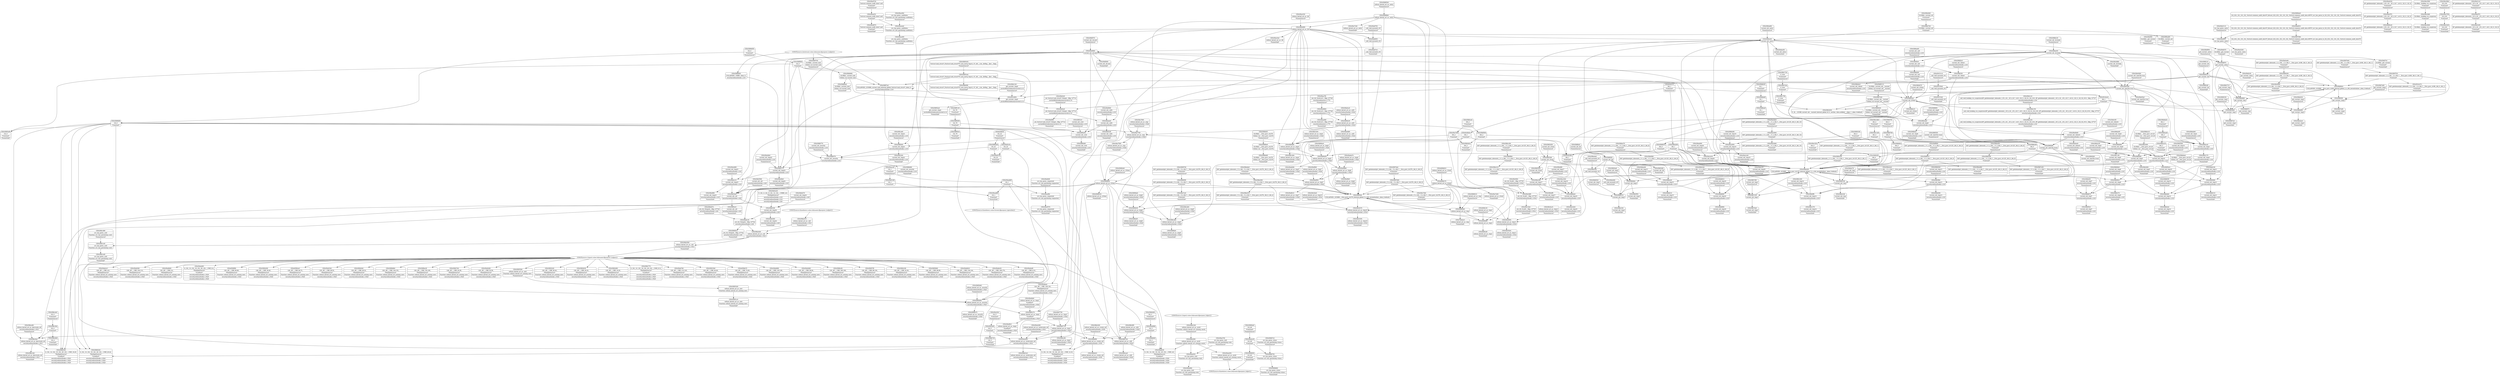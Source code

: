 digraph {
	CE0x58aa260 [shape=record,shape=Mrecord,label="{CE0x58aa260|avc_has_perm:_auditdata|Function::avc_has_perm&Arg::auditdata::|*SummSink*}"]
	CE0x58efdf0 [shape=record,shape=Mrecord,label="{CE0x58efdf0|_ret_%struct.task_struct*_%tmp4,_!dbg_!27714|./arch/x86/include/asm/current.h,14|*SummSink*}"]
	CE0x58977c0 [shape=record,shape=Mrecord,label="{CE0x58977c0|selinux_kernel_act_as:_tmp3|security/selinux/hooks.c,3520}"]
	CE0x58fb5f0 [shape=record,shape=Mrecord,label="{CE0x58fb5f0|get_current:_tmp2}"]
	CE0x58953b0 [shape=record,shape=Mrecord,label="{CE0x58953b0|selinux_kernel_act_as:_new|Function::selinux_kernel_act_as&Arg::new::|*SummSource*}"]
	CE0x58dfd00 [shape=record,shape=Mrecord,label="{CE0x58dfd00|current_sid:_tmp8|security/selinux/hooks.c,218|*SummSource*}"]
	CE0x58b1720 [shape=record,shape=Mrecord,label="{CE0x58b1720|i1_true|*Constant*|*SummSource*}"]
	CE0x58b1830 [shape=record,shape=Mrecord,label="{CE0x58b1830|selinux_kernel_act_as:_tmp4|security/selinux/hooks.c,3528|*SummSource*}"]
	CE0x58b41b0 [shape=record,shape=Mrecord,label="{CE0x58b41b0|current_sid:_tmp|*SummSink*}"]
	CE0x5894180 [shape=record,shape=Mrecord,label="{CE0x5894180|128:_i8*,_:_CRE_32,36_|*MultipleSource*|Function::selinux_kernel_act_as&Arg::new::|security/selinux/hooks.c,3520}"]
	CE0x5896750 [shape=record,shape=Mrecord,label="{CE0x5896750|avc_has_perm:_tclass|Function::avc_has_perm&Arg::tclass::}"]
	CE0x5890b10 [shape=record,shape=Mrecord,label="{CE0x5890b10|_ret_i32_%tmp24,_!dbg_!27742|security/selinux/hooks.c,220|*SummSink*}"]
	CE0x75d42c0 [shape=record,shape=Mrecord,label="{CE0x75d42c0|selinux_kernel_act_as:_tmp|*SummSink*}"]
	CE0x58bd1e0 [shape=record,shape=Mrecord,label="{CE0x58bd1e0|selinux_kernel_act_as:_sockcreate_sid|security/selinux/hooks.c,3532|*SummSink*}"]
	CE0x5897640 [shape=record,shape=Mrecord,label="{CE0x5897640|i64*_getelementptr_inbounds_(_2_x_i64_,_2_x_i64_*___llvm_gcov_ctr98,_i64_0,_i64_1)|*Constant*|*SummSource*}"]
	CE0x58a3650 [shape=record,shape=Mrecord,label="{CE0x58a3650|current_sid:_tmp19|security/selinux/hooks.c,218}"]
	CE0x6c6bf30 [shape=record,shape=Mrecord,label="{CE0x6c6bf30|i32_22|*Constant*|*SummSource*}"]
	CE0x58e06b0 [shape=record,shape=Mrecord,label="{CE0x58e06b0|current_sid:_do.end}"]
	CE0x5884020 [shape=record,shape=Mrecord,label="{CE0x5884020|current_sid:_tmp13|security/selinux/hooks.c,218|*SummSource*}"]
	CE0x588eb00 [shape=record,shape=Mrecord,label="{CE0x588eb00|current_sid:_call|security/selinux/hooks.c,218|*SummSink*}"]
	CE0x58a7260 [shape=record,shape=Mrecord,label="{CE0x58a7260|selinux_kernel_act_as:_if.end|*SummSink*}"]
	CE0x58e5840 [shape=record,shape=Mrecord,label="{CE0x58e5840|i64*_getelementptr_inbounds_(_2_x_i64_,_2_x_i64_*___llvm_gcov_ctr98,_i64_0,_i64_0)|*Constant*|*SummSink*}"]
	CE0x58aaf10 [shape=record,shape=Mrecord,label="{CE0x58aaf10|%struct.common_audit_data*_null|*Constant*}"]
	CE0x58ef470 [shape=record,shape=Mrecord,label="{CE0x58ef470|GLOBAL:_get_current|*Constant*}"]
	CE0x58a87c0 [shape=record,shape=Mrecord,label="{CE0x58a87c0|_call_void_mcount()_#3|*SummSink*}"]
	CE0x588d1b0 [shape=record,shape=Mrecord,label="{CE0x588d1b0|4:_i32,_12:_i32,_16:_i32,_20:_i32,_:_CME_16,20_|*MultipleSource*|*LoadInst*|security/selinux/hooks.c,3520|security/selinux/hooks.c,3520|security/selinux/hooks.c,3529}"]
	CE0x58ae450 [shape=record,shape=Mrecord,label="{CE0x58ae450|selinux_kernel_act_as:_secid|Function::selinux_kernel_act_as&Arg::secid::|*SummSink*}"]
	CE0x58c0f20 [shape=record,shape=Mrecord,label="{CE0x58c0f20|_ret_i32_%call1,_!dbg_!27735|security/selinux/hooks.c,3534|*SummSource*}"]
	CE0x5896d50 [shape=record,shape=Mrecord,label="{CE0x5896d50|i32_0|*Constant*|*SummSource*}"]
	CE0x588bc30 [shape=record,shape=Mrecord,label="{CE0x588bc30|current_sid:_do.body|*SummSource*}"]
	CE0x58e1660 [shape=record,shape=Mrecord,label="{CE0x58e1660|current_sid:_tmp10|security/selinux/hooks.c,218}"]
	CE0x58ae700 [shape=record,shape=Mrecord,label="{CE0x58ae700|avc_has_perm:_tsid|Function::avc_has_perm&Arg::tsid::|*SummSource*}"]
	CE0x588c2b0 [shape=record,shape=Mrecord,label="{CE0x588c2b0|selinux_kernel_act_as:_tmp9|security/selinux/hooks.c,3529}"]
	CE0x58dee20 [shape=record,shape=Mrecord,label="{CE0x58dee20|current_sid:_tmp15|security/selinux/hooks.c,218}"]
	CE0x58e13f0 [shape=record,shape=Mrecord,label="{CE0x58e13f0|current_sid:_tmp9|security/selinux/hooks.c,218|*SummSink*}"]
	CE0x58b3170 [shape=record,shape=Mrecord,label="{CE0x58b3170|current_sid:_tmp4|security/selinux/hooks.c,218|*SummSink*}"]
	CE0x58b3710 [shape=record,shape=Mrecord,label="{CE0x58b3710|get_current:_tmp|*SummSource*}"]
	CE0x58b9b40 [shape=record,shape=Mrecord,label="{CE0x58b9b40|current_sid:_tmp6|security/selinux/hooks.c,218|*SummSource*}"]
	"CONST[source:1(input),value:2(dynamic)][purpose:{object}]"
	CE0x58b2740 [shape=record,shape=Mrecord,label="{CE0x58b2740|GLOBAL:_current_sid|*Constant*}"]
	CE0x58b6b40 [shape=record,shape=Mrecord,label="{CE0x58b6b40|GLOBAL:___llvm_gcov_ctr125|Global_var:__llvm_gcov_ctr125|*SummSink*}"]
	CE0x5884ce0 [shape=record,shape=Mrecord,label="{CE0x5884ce0|i64*_getelementptr_inbounds_(_11_x_i64_,_11_x_i64_*___llvm_gcov_ctr125,_i64_0,_i64_1)|*Constant*|*SummSource*}"]
	CE0x591dc70 [shape=record,shape=Mrecord,label="{CE0x591dc70|i64*_getelementptr_inbounds_(_2_x_i64_,_2_x_i64_*___llvm_gcov_ctr98,_i64_0,_i64_1)|*Constant*|*SummSink*}"]
	CE0x5885c70 [shape=record,shape=Mrecord,label="{CE0x5885c70|selinux_kernel_act_as:_tmp2|*LoadInst*|security/selinux/hooks.c,3520}"]
	CE0x58b0f80 [shape=record,shape=Mrecord,label="{CE0x58b0f80|selinux_kernel_act_as:_tmp4|security/selinux/hooks.c,3528}"]
	CE0x5895660 [shape=record,shape=Mrecord,label="{CE0x5895660|128:_i8*,_:_CRE_88,89_|*MultipleSource*|Function::selinux_kernel_act_as&Arg::new::|security/selinux/hooks.c,3520}"]
	CE0x58994c0 [shape=record,shape=Mrecord,label="{CE0x58994c0|selinux_kernel_act_as:_tmp5|security/selinux/hooks.c,3528|*SummSource*}"]
	CE0x58b89c0 [shape=record,shape=Mrecord,label="{CE0x58b89c0|COLLAPSED:_GCMRE___llvm_gcov_ctr98_internal_global_2_x_i64_zeroinitializer:_elem_0:default:}"]
	CE0x58f6210 [shape=record,shape=Mrecord,label="{CE0x58f6210|get_current:_bb|*SummSource*}"]
	CE0x58dc1c0 [shape=record,shape=Mrecord,label="{CE0x58dc1c0|_call_void_lockdep_rcu_suspicious(i8*_getelementptr_inbounds_(_25_x_i8_,_25_x_i8_*_.str3,_i32_0,_i32_0),_i32_218,_i8*_getelementptr_inbounds_(_45_x_i8_,_45_x_i8_*_.str12,_i32_0,_i32_0))_#10,_!dbg_!27727|security/selinux/hooks.c,218|*SummSource*}"]
	CE0x58a9870 [shape=record,shape=Mrecord,label="{CE0x58a9870|%struct.common_audit_data*_null|*Constant*|*SummSink*}"]
	CE0x58e1f20 [shape=record,shape=Mrecord,label="{CE0x58e1f20|i64_4|*Constant*|*SummSink*}"]
	CE0x58e4f60 [shape=record,shape=Mrecord,label="{CE0x58e4f60|current_sid:_tmp23|security/selinux/hooks.c,218|*SummSink*}"]
	CE0x5897750 [shape=record,shape=Mrecord,label="{CE0x5897750|selinux_kernel_act_as:_tmp3|security/selinux/hooks.c,3520|*SummSource*}"]
	CE0x58964e0 [shape=record,shape=Mrecord,label="{CE0x58964e0|i16_48|*Constant*|*SummSource*}"]
	CE0x58abca0 [shape=record,shape=Mrecord,label="{CE0x58abca0|selinux_kernel_act_as:_call1|security/selinux/hooks.c,3524|*SummSource*}"]
	CE0x58a3ef0 [shape=record,shape=Mrecord,label="{CE0x58a3ef0|i32_5|*Constant*}"]
	CE0x589b4e0 [shape=record,shape=Mrecord,label="{CE0x589b4e0|current_sid:_tmp18|security/selinux/hooks.c,218}"]
	CE0x58ef060 [shape=record,shape=Mrecord,label="{CE0x58ef060|current_sid:_call4|security/selinux/hooks.c,218|*SummSource*}"]
	CE0x5884fe0 [shape=record,shape=Mrecord,label="{CE0x5884fe0|current_sid:_tmp2}"]
	CE0x58a7560 [shape=record,shape=Mrecord,label="{CE0x58a7560|selinux_kernel_act_as:_cmp|security/selinux/hooks.c,3528|*SummSink*}"]
	CE0x58a7990 [shape=record,shape=Mrecord,label="{CE0x58a7990|selinux_kernel_act_as:_cmp|security/selinux/hooks.c,3528|*SummSource*}"]
	CE0x588caa0 [shape=record,shape=Mrecord,label="{CE0x588caa0|selinux_kernel_act_as:_sid2|security/selinux/hooks.c,3529|*SummSink*}"]
	CE0x58b7cb0 [shape=record,shape=Mrecord,label="{CE0x58b7cb0|GLOBAL:_current_sid.__warned|Global_var:current_sid.__warned}"]
	CE0x5885880 [shape=record,shape=Mrecord,label="{CE0x5885880|current_sid:_tmp11|security/selinux/hooks.c,218}"]
	CE0x58de9b0 [shape=record,shape=Mrecord,label="{CE0x58de9b0|i64*_getelementptr_inbounds_(_11_x_i64_,_11_x_i64_*___llvm_gcov_ctr125,_i64_0,_i64_8)|*Constant*}"]
	CE0x58b8310 [shape=record,shape=Mrecord,label="{CE0x58b8310|current_sid:_tmp3}"]
	CE0x5884320 [shape=record,shape=Mrecord,label="{CE0x5884320|i64*_getelementptr_inbounds_(_11_x_i64_,_11_x_i64_*___llvm_gcov_ctr125,_i64_0,_i64_8)|*Constant*|*SummSink*}"]
	CE0x58e4030 [shape=record,shape=Mrecord,label="{CE0x58e4030|i8*_getelementptr_inbounds_(_45_x_i8_,_45_x_i8_*_.str12,_i32_0,_i32_0)|*Constant*|*SummSource*}"]
	CE0x58853a0 [shape=record,shape=Mrecord,label="{CE0x58853a0|%struct.task_struct*_(%struct.task_struct**)*_asm_movq_%gs:$_1:P_,$0_,_r,im,_dirflag_,_fpsr_,_flags_}"]
	CE0x58db310 [shape=record,shape=Mrecord,label="{CE0x58db310|current_sid:_tmp11|security/selinux/hooks.c,218|*SummSink*}"]
	CE0x58962d0 [shape=record,shape=Mrecord,label="{CE0x58962d0|selinux_kernel_act_as:_tmp}"]
	CE0x58b4ca0 [shape=record,shape=Mrecord,label="{CE0x58b4ca0|current_sid:_tmp4|security/selinux/hooks.c,218}"]
	CE0x58ac0a0 [shape=record,shape=Mrecord,label="{CE0x58ac0a0|selinux_kernel_act_as:_bb|*SummSink*}"]
	CE0x58e05a0 [shape=record,shape=Mrecord,label="{CE0x58e05a0|current_sid:_land.lhs.true|*SummSink*}"]
	CE0x5890e30 [shape=record,shape=Mrecord,label="{CE0x5890e30|selinux_kernel_act_as:_call1|security/selinux/hooks.c,3524}"]
	CE0x5889ce0 [shape=record,shape=Mrecord,label="{CE0x5889ce0|i8*_getelementptr_inbounds_(_45_x_i8_,_45_x_i8_*_.str12,_i32_0,_i32_0)|*Constant*|*SummSink*}"]
	CE0x5898cf0 [shape=record,shape=Mrecord,label="{CE0x5898cf0|GLOBAL:___llvm_gcov_ctr276|Global_var:__llvm_gcov_ctr276|*SummSource*}"]
	CE0x58f0920 [shape=record,shape=Mrecord,label="{CE0x58f0920|current_sid:_tmp21|security/selinux/hooks.c,218}"]
	CE0x58a8b30 [shape=record,shape=Mrecord,label="{CE0x58a8b30|128:_i8*,_:_CRE_136,144_|*MultipleSource*|Function::selinux_kernel_act_as&Arg::new::|security/selinux/hooks.c,3520}"]
	CE0x58a8e30 [shape=record,shape=Mrecord,label="{CE0x58a8e30|128:_i8*,_:_CRE_168,176_|*MultipleSource*|Function::selinux_kernel_act_as&Arg::new::|security/selinux/hooks.c,3520}"]
	CE0x5915110 [shape=record,shape=Mrecord,label="{CE0x5915110|_call_void_mcount()_#3|*SummSource*}"]
	CE0x58a67e0 [shape=record,shape=Mrecord,label="{CE0x58a67e0|i32_22|*Constant*|*SummSink*}"]
	CE0x58aab60 [shape=record,shape=Mrecord,label="{CE0x58aab60|i32_1|*Constant*}"]
	CE0x588bfa0 [shape=record,shape=Mrecord,label="{CE0x588bfa0|selinux_kernel_act_as:_tmp9|security/selinux/hooks.c,3529|*SummSink*}"]
	CE0x58a3300 [shape=record,shape=Mrecord,label="{CE0x58a3300|current_sid:_tmp18|security/selinux/hooks.c,218|*SummSource*}"]
	CE0x58a9a90 [shape=record,shape=Mrecord,label="{CE0x58a9a90|128:_i8*,_:_CRE_8,16_|*MultipleSource*|Function::selinux_kernel_act_as&Arg::new::|security/selinux/hooks.c,3520}"]
	CE0x58a3bd0 [shape=record,shape=Mrecord,label="{CE0x58a3bd0|i64*_getelementptr_inbounds_(_11_x_i64_,_11_x_i64_*___llvm_gcov_ctr125,_i64_0,_i64_10)|*Constant*|*SummSink*}"]
	CE0x58e49e0 [shape=record,shape=Mrecord,label="{CE0x58e49e0|current_sid:_tmp22|security/selinux/hooks.c,218|*SummSink*}"]
	CE0x5897080 [shape=record,shape=Mrecord,label="{CE0x5897080|i32_(i32,_i32,_i16,_i32,_%struct.common_audit_data*)*_bitcast_(i32_(i32,_i32,_i16,_i32,_%struct.common_audit_data.495*)*_avc_has_perm_to_i32_(i32,_i32,_i16,_i32,_%struct.common_audit_data*)*)|*Constant*|*SummSink*}"]
	CE0x58bf520 [shape=record,shape=Mrecord,label="{CE0x58bf520|current_sid:_tmp7|security/selinux/hooks.c,218|*SummSink*}"]
	CE0x5898330 [shape=record,shape=Mrecord,label="{CE0x5898330|get_current:_tmp1|*SummSource*}"]
	CE0x6c6bfa0 [shape=record,shape=Mrecord,label="{CE0x6c6bfa0|i64_1|*Constant*}"]
	CE0x58abf10 [shape=record,shape=Mrecord,label="{CE0x58abf10|i32_(i32,_i32,_i16,_i32,_%struct.common_audit_data*)*_bitcast_(i32_(i32,_i32,_i16,_i32,_%struct.common_audit_data.495*)*_avc_has_perm_to_i32_(i32,_i32,_i16,_i32,_%struct.common_audit_data*)*)|*Constant*}"]
	CE0x58a6cc0 [shape=record,shape=Mrecord,label="{CE0x58a6cc0|128:_i8*,_:_CRE_4,8_|*MultipleSource*|Function::selinux_kernel_act_as&Arg::new::|security/selinux/hooks.c,3520}"]
	CE0x58de190 [shape=record,shape=Mrecord,label="{CE0x58de190|current_sid:_tmp}"]
	CE0x58a3b20 [shape=record,shape=Mrecord,label="{CE0x58a3b20|i64*_getelementptr_inbounds_(_11_x_i64_,_11_x_i64_*___llvm_gcov_ctr125,_i64_0,_i64_10)|*Constant*|*SummSource*}"]
	CE0x5897f10 [shape=record,shape=Mrecord,label="{CE0x5897f10|i64*_getelementptr_inbounds_(_2_x_i64_,_2_x_i64_*___llvm_gcov_ctr98,_i64_0,_i64_1)|*Constant*}"]
	CE0x58b7ed0 [shape=record,shape=Mrecord,label="{CE0x58b7ed0|get_current:_tmp2|*SummSink*}"]
	CE0x58dea70 [shape=record,shape=Mrecord,label="{CE0x58dea70|i64*_getelementptr_inbounds_(_11_x_i64_,_11_x_i64_*___llvm_gcov_ctr125,_i64_0,_i64_8)|*Constant*|*SummSource*}"]
	CE0x58abd80 [shape=record,shape=Mrecord,label="{CE0x58abd80|selinux_kernel_act_as:_call1|security/selinux/hooks.c,3524|*SummSink*}"]
	CE0x58e3600 [shape=record,shape=Mrecord,label="{CE0x58e3600|GLOBAL:_lockdep_rcu_suspicious|*Constant*|*SummSink*}"]
	CE0x588ae50 [shape=record,shape=Mrecord,label="{CE0x588ae50|current_sid:_do.body}"]
	CE0x589ad60 [shape=record,shape=Mrecord,label="{CE0x589ad60|current_sid:_entry|*SummSource*}"]
	CE0x58dbea0 [shape=record,shape=Mrecord,label="{CE0x58dbea0|i8_1|*Constant*|*SummSink*}"]
	CE0x58b2a30 [shape=record,shape=Mrecord,label="{CE0x58b2a30|current_sid:_tmp5|security/selinux/hooks.c,218|*SummSource*}"]
	CE0x58b4c30 [shape=record,shape=Mrecord,label="{CE0x58b4c30|i64_3|*Constant*|*SummSink*}"]
	CE0x58dd690 [shape=record,shape=Mrecord,label="{CE0x58dd690|current_sid:_tmp16|security/selinux/hooks.c,218}"]
	CE0x58aba50 [shape=record,shape=Mrecord,label="{CE0x58aba50|current_sid:_entry|*SummSink*}"]
	CE0x58af1e0 [shape=record,shape=Mrecord,label="{CE0x58af1e0|i32_22|*Constant*}"]
	CE0x58b0ce0 [shape=record,shape=Mrecord,label="{CE0x58b0ce0|i64_2|*Constant*|*SummSource*}"]
	CE0x58aa7f0 [shape=record,shape=Mrecord,label="{CE0x58aa7f0|_ret_i32_%retval.0,_!dbg_!27728|security/selinux/avc.c,775|*SummSource*}"]
	CE0x5898be0 [shape=record,shape=Mrecord,label="{CE0x5898be0|GLOBAL:___llvm_gcov_ctr276|Global_var:__llvm_gcov_ctr276}"]
	CE0x58b72f0 [shape=record,shape=Mrecord,label="{CE0x58b72f0|current_sid:_tmp1|*SummSource*}"]
	"CONST[source:0(mediator),value:0(static)][purpose:{operation}]"
	CE0x58a8fc0 [shape=record,shape=Mrecord,label="{CE0x58a8fc0|selinux_kernel_act_as:_tmp2|*LoadInst*|security/selinux/hooks.c,3520|*SummSink*}"]
	CE0x58e1cd0 [shape=record,shape=Mrecord,label="{CE0x58e1cd0|i64_4|*Constant*}"]
	CE0x5885bd0 [shape=record,shape=Mrecord,label="{CE0x5885bd0|selinux_kernel_act_as:_security|security/selinux/hooks.c,3520|*SummSource*}"]
	CE0x58b1370 [shape=record,shape=Mrecord,label="{CE0x58b1370|current_sid:_tmp14|security/selinux/hooks.c,218|*SummSink*}"]
	CE0x6c6c010 [shape=record,shape=Mrecord,label="{CE0x6c6c010|i64_1|*Constant*|*SummSource*}"]
	CE0x589a3f0 [shape=record,shape=Mrecord,label="{CE0x589a3f0|selinux_kernel_act_as:_tmp3|security/selinux/hooks.c,3520|*SummSink*}"]
	CE0x58ab5d0 [shape=record,shape=Mrecord,label="{CE0x58ab5d0|128:_i8*,_:_CRE_104,112_|*MultipleSource*|Function::selinux_kernel_act_as&Arg::new::|security/selinux/hooks.c,3520}"]
	CE0x588a510 [shape=record,shape=Mrecord,label="{CE0x588a510|i64*_getelementptr_inbounds_(_5_x_i64_,_5_x_i64_*___llvm_gcov_ctr276,_i64_0,_i64_4)|*Constant*|*SummSink*}"]
	CE0x58db4b0 [shape=record,shape=Mrecord,label="{CE0x58db4b0|current_sid:_tmp12|security/selinux/hooks.c,218}"]
	CE0x6d9dc70 [shape=record,shape=Mrecord,label="{CE0x6d9dc70|selinux_kernel_act_as:_if.end}"]
	CE0x58d9240 [shape=record,shape=Mrecord,label="{CE0x58d9240|GLOBAL:_current_sid.__warned|Global_var:current_sid.__warned|*SummSink*}"]
	CE0x58adc00 [shape=record,shape=Mrecord,label="{CE0x58adc00|4:_i32,_12:_i32,_16:_i32,_20:_i32,_:_CME_4,8_|*MultipleSource*|*LoadInst*|security/selinux/hooks.c,3520|security/selinux/hooks.c,3520|security/selinux/hooks.c,3529}"]
	CE0x58a6b60 [shape=record,shape=Mrecord,label="{CE0x58a6b60|128:_i8*,_:_CRE_0,4_|*MultipleSource*|Function::selinux_kernel_act_as&Arg::new::|security/selinux/hooks.c,3520}"]
	CE0x58b9c70 [shape=record,shape=Mrecord,label="{CE0x58b9c70|current_sid:_tmp6|security/selinux/hooks.c,218|*SummSink*}"]
	CE0x58be3e0 [shape=record,shape=Mrecord,label="{CE0x58be3e0|_call_void_mcount()_#3}"]
	CE0x58b2470 [shape=record,shape=Mrecord,label="{CE0x58b2470|selinux_kernel_act_as:_call|security/selinux/hooks.c,3521|*SummSource*}"]
	CE0x588d320 [shape=record,shape=Mrecord,label="{CE0x588d320|4:_i32,_12:_i32,_16:_i32,_20:_i32,_:_CME_20,24_|*MultipleSource*|*LoadInst*|security/selinux/hooks.c,3520|security/selinux/hooks.c,3520|security/selinux/hooks.c,3529}"]
	CE0x58de270 [shape=record,shape=Mrecord,label="{CE0x58de270|current_sid:_tmp|*SummSource*}"]
	CE0x58a9d60 [shape=record,shape=Mrecord,label="{CE0x58a9d60|selinux_kernel_act_as:_tmp6|security/selinux/hooks.c,3528}"]
	CE0x58a6de0 [shape=record,shape=Mrecord,label="{CE0x58a6de0|selinux_kernel_act_as:_tmp2|*LoadInst*|security/selinux/hooks.c,3520|*SummSource*}"]
	CE0x58bfbc0 [shape=record,shape=Mrecord,label="{CE0x58bfbc0|current_sid:_bb|*SummSource*}"]
	CE0x58ada90 [shape=record,shape=Mrecord,label="{CE0x58ada90|4:_i32,_12:_i32,_16:_i32,_20:_i32,_:_CME_0,4_|*MultipleSource*|*LoadInst*|security/selinux/hooks.c,3520|security/selinux/hooks.c,3520|security/selinux/hooks.c,3529}"]
	CE0x58a7340 [shape=record,shape=Mrecord,label="{CE0x58a7340|selinux_kernel_act_as:_entry|*SummSink*}"]
	CE0x58a8750 [shape=record,shape=Mrecord,label="{CE0x58a8750|_call_void_mcount()_#3|*SummSource*}"]
	CE0x58bc9a0 [shape=record,shape=Mrecord,label="{CE0x58bc9a0|selinux_kernel_act_as:_keycreate_sid|security/selinux/hooks.c,3531}"]
	CE0x58b3d30 [shape=record,shape=Mrecord,label="{CE0x58b3d30|0:_i8,_:_GCMR_current_sid.__warned_internal_global_i8_0,_section_.data.unlikely_,_align_1:_elem_0:default:}"]
	CE0x589e870 [shape=record,shape=Mrecord,label="{CE0x589e870|_ret_i32_%tmp24,_!dbg_!27742|security/selinux/hooks.c,220|*SummSource*}"]
	CE0x58a9e70 [shape=record,shape=Mrecord,label="{CE0x58a9e70|selinux_kernel_act_as:_tmp6|security/selinux/hooks.c,3528|*SummSource*}"]
	CE0x58988b0 [shape=record,shape=Mrecord,label="{CE0x58988b0|selinux_kernel_act_as:_entry}"]
	CE0x58c05e0 [shape=record,shape=Mrecord,label="{CE0x58c05e0|selinux_kernel_act_as:_tmp11|security/selinux/hooks.c,3534|*SummSink*}"]
	CE0x58e6360 [shape=record,shape=Mrecord,label="{CE0x58e6360|current_sid:_tmp24|security/selinux/hooks.c,220|*SummSink*}"]
	CE0x58e39b0 [shape=record,shape=Mrecord,label="{CE0x58e39b0|i32_218|*Constant*|*SummSource*}"]
	CE0x58be1b0 [shape=record,shape=Mrecord,label="{CE0x58be1b0|current_sid:_tmp3|*SummSink*}"]
	CE0x58b93a0 [shape=record,shape=Mrecord,label="{CE0x58b93a0|current_sid:_if.then}"]
	CE0x6599f90 [shape=record,shape=Mrecord,label="{CE0x6599f90|128:_i8*,_:_CRE_80,88_|*MultipleSource*|Function::selinux_kernel_act_as&Arg::new::|security/selinux/hooks.c,3520}"]
	CE0x58dd810 [shape=record,shape=Mrecord,label="{CE0x58dd810|current_sid:_tmp16|security/selinux/hooks.c,218|*SummSource*}"]
	CE0x58f02c0 [shape=record,shape=Mrecord,label="{CE0x58f02c0|current_sid:_sid|security/selinux/hooks.c,220|*SummSink*}"]
	CE0x58b9860 [shape=record,shape=Mrecord,label="{CE0x58b9860|get_current:_tmp}"]
	CE0x58e3790 [shape=record,shape=Mrecord,label="{CE0x58e3790|i32_218|*Constant*}"]
	CE0x58bfa10 [shape=record,shape=Mrecord,label="{CE0x58bfa10|current_sid:_if.then|*SummSink*}"]
	CE0x58b8cf0 [shape=record,shape=Mrecord,label="{CE0x58b8cf0|current_sid:_tmp7|security/selinux/hooks.c,218|*SummSource*}"]
	CE0x58f1b50 [shape=record,shape=Mrecord,label="{CE0x58f1b50|current_sid:_tmp21|security/selinux/hooks.c,218|*SummSink*}"]
	CE0x58bce80 [shape=record,shape=Mrecord,label="{CE0x58bce80|selinux_kernel_act_as:_keycreate_sid|security/selinux/hooks.c,3531|*SummSource*}"]
	CE0x58f0130 [shape=record,shape=Mrecord,label="{CE0x58f0130|i32_78|*Constant*|*SummSource*}"]
	CE0x58f00c0 [shape=record,shape=Mrecord,label="{CE0x58f00c0|i32_78|*Constant*|*SummSink*}"]
	CE0x58a7760 [shape=record,shape=Mrecord,label="{CE0x58a7760|selinux_kernel_act_as:_cmp|security/selinux/hooks.c,3528}"]
	CE0x58dc150 [shape=record,shape=Mrecord,label="{CE0x58dc150|_call_void_lockdep_rcu_suspicious(i8*_getelementptr_inbounds_(_25_x_i8_,_25_x_i8_*_.str3,_i32_0,_i32_0),_i32_218,_i8*_getelementptr_inbounds_(_45_x_i8_,_45_x_i8_*_.str12,_i32_0,_i32_0))_#10,_!dbg_!27727|security/selinux/hooks.c,218}"]
	CE0x6d9dd10 [shape=record,shape=Mrecord,label="{CE0x6d9dd10|selinux_kernel_act_as:_if.end|*SummSource*}"]
	CE0x589af80 [shape=record,shape=Mrecord,label="{CE0x589af80|current_sid:_tmp17|security/selinux/hooks.c,218|*SummSource*}"]
	CE0x58ba960 [shape=record,shape=Mrecord,label="{CE0x58ba960|i64*_getelementptr_inbounds_(_11_x_i64_,_11_x_i64_*___llvm_gcov_ctr125,_i64_0,_i64_0)|*Constant*|*SummSink*}"]
	CE0x588f280 [shape=record,shape=Mrecord,label="{CE0x588f280|current_sid:_land.lhs.true2}"]
	CE0x58b4220 [shape=record,shape=Mrecord,label="{CE0x58b4220|i64*_getelementptr_inbounds_(_11_x_i64_,_11_x_i64_*___llvm_gcov_ctr125,_i64_0,_i64_1)|*Constant*|*SummSink*}"]
	CE0x58b74e0 [shape=record,shape=Mrecord,label="{CE0x58b74e0|current_sid:_tmp1|*SummSink*}"]
	CE0x5894290 [shape=record,shape=Mrecord,label="{CE0x5894290|128:_i8*,_:_CRE_36,40_|*MultipleSource*|Function::selinux_kernel_act_as&Arg::new::|security/selinux/hooks.c,3520}"]
	CE0x58e03b0 [shape=record,shape=Mrecord,label="{CE0x58e03b0|current_sid:_land.lhs.true}"]
	CE0x58bf670 [shape=record,shape=Mrecord,label="{CE0x58bf670|get_current:_tmp|*SummSink*}"]
	CE0x588fbb0 [shape=record,shape=Mrecord,label="{CE0x588fbb0|i32_0|*Constant*}"]
	CE0x58a7ce0 [shape=record,shape=Mrecord,label="{CE0x58a7ce0|i64*_getelementptr_inbounds_(_5_x_i64_,_5_x_i64_*___llvm_gcov_ctr276,_i64_0,_i64_3)|*Constant*|*SummSink*}"]
	CE0x589aff0 [shape=record,shape=Mrecord,label="{CE0x589aff0|current_sid:_tmp17|security/selinux/hooks.c,218|*SummSink*}"]
	CE0x588d490 [shape=record,shape=Mrecord,label="{CE0x588d490|i32_3|*Constant*|*SummSource*}"]
	CE0x5885b00 [shape=record,shape=Mrecord,label="{CE0x5885b00|selinux_kernel_act_as:_security|security/selinux/hooks.c,3520}"]
	CE0x588c460 [shape=record,shape=Mrecord,label="{CE0x588c460|selinux_kernel_act_as:_tmp9|security/selinux/hooks.c,3529|*SummSource*}"]
	CE0x588a580 [shape=record,shape=Mrecord,label="{CE0x588a580|i64*_getelementptr_inbounds_(_5_x_i64_,_5_x_i64_*___llvm_gcov_ctr276,_i64_0,_i64_4)|*Constant*}"]
	CE0x6599ce0 [shape=record,shape=Mrecord,label="{CE0x6599ce0|128:_i8*,_:_CRE_64,72_|*MultipleSource*|Function::selinux_kernel_act_as&Arg::new::|security/selinux/hooks.c,3520}"]
	CE0x58b8520 [shape=record,shape=Mrecord,label="{CE0x58b8520|current_sid:_tmp3|*SummSource*}"]
	CE0x58b5ee0 [shape=record,shape=Mrecord,label="{CE0x58b5ee0|current_sid:_tmp2|*SummSource*}"]
	CE0x58aa5b0 [shape=record,shape=Mrecord,label="{CE0x58aa5b0|avc_has_perm:_auditdata|Function::avc_has_perm&Arg::auditdata::|*SummSource*}"]
	CE0x58b1790 [shape=record,shape=Mrecord,label="{CE0x58b1790|i1_true|*Constant*|*SummSink*}"]
	CE0x58b2b90 [shape=record,shape=Mrecord,label="{CE0x58b2b90|current_sid:_tmp5|security/selinux/hooks.c,218|*SummSink*}"]
	CE0x58bbdc0 [shape=record,shape=Mrecord,label="{CE0x58bbdc0|selinux_kernel_act_as:_create_sid|security/selinux/hooks.c,3530|*SummSink*}"]
	CE0x58b8b70 [shape=record,shape=Mrecord,label="{CE0x58b8b70|current_sid:_tmp7|security/selinux/hooks.c,218}"]
	CE0x58bbf90 [shape=record,shape=Mrecord,label="{CE0x58bbf90|selinux_kernel_act_as:_create_sid|security/selinux/hooks.c,3530}"]
	CE0x58a3e30 [shape=record,shape=Mrecord,label="{CE0x58a3e30|current_sid:_tmp20|security/selinux/hooks.c,218}"]
	CE0x5884090 [shape=record,shape=Mrecord,label="{CE0x5884090|current_sid:_tmp13|security/selinux/hooks.c,218|*SummSink*}"]
	CE0x588d780 [shape=record,shape=Mrecord,label="{CE0x588d780|i64_5|*Constant*}"]
	CE0x6c6c080 [shape=record,shape=Mrecord,label="{CE0x6c6c080|i64_1|*Constant*|*SummSink*}"]
	CE0x58bfb50 [shape=record,shape=Mrecord,label="{CE0x58bfb50|current_sid:_bb}"]
	CE0x58b3400 [shape=record,shape=Mrecord,label="{CE0x58b3400|GLOBAL:___llvm_gcov_ctr125|Global_var:__llvm_gcov_ctr125}"]
	CE0x5892890 [shape=record,shape=Mrecord,label="{CE0x5892890|selinux_kernel_act_as:_bb}"]
	CE0x58f0050 [shape=record,shape=Mrecord,label="{CE0x58f0050|i32_78|*Constant*}"]
	CE0x58855b0 [shape=record,shape=Mrecord,label="{CE0x58855b0|current_sid:_tmp10|security/selinux/hooks.c,218|*SummSource*}"]
	CE0x58a91b0 [shape=record,shape=Mrecord,label="{CE0x58a91b0|128:_i8*,_:_CRE_48,52_|*MultipleSource*|Function::selinux_kernel_act_as&Arg::new::|security/selinux/hooks.c,3520}"]
	CE0x58e6180 [shape=record,shape=Mrecord,label="{CE0x58e6180|current_sid:_tmp24|security/selinux/hooks.c,220}"]
	CE0x58856c0 [shape=record,shape=Mrecord,label="{CE0x58856c0|current_sid:_tmp10|security/selinux/hooks.c,218|*SummSink*}"]
	CE0x588da90 [shape=record,shape=Mrecord,label="{CE0x588da90|current_sid:_tmp9|security/selinux/hooks.c,218|*SummSource*}"]
	CE0x5899180 [shape=record,shape=Mrecord,label="{CE0x5899180|i64_0|*Constant*|*SummSource*}"]
	CE0x589ac40 [shape=record,shape=Mrecord,label="{CE0x589ac40|current_sid:_entry}"]
	CE0x58de200 [shape=record,shape=Mrecord,label="{CE0x58de200|COLLAPSED:_GCMRE___llvm_gcov_ctr125_internal_global_11_x_i64_zeroinitializer:_elem_0:default:}"]
	CE0x59151b0 [shape=record,shape=Mrecord,label="{CE0x59151b0|_call_void_mcount()_#3|*SummSink*}"]
	CE0x5915040 [shape=record,shape=Mrecord,label="{CE0x5915040|_call_void_mcount()_#3}"]
	CE0x58b21b0 [shape=record,shape=Mrecord,label="{CE0x58b21b0|selinux_kernel_act_as:_secid|Function::selinux_kernel_act_as&Arg::secid::|*SummSource*}"]
	CE0x58e3460 [shape=record,shape=Mrecord,label="{CE0x58e3460|GLOBAL:_lockdep_rcu_suspicious|*Constant*}"]
	CE0x58ef870 [shape=record,shape=Mrecord,label="{CE0x58ef870|get_current:_entry}"]
	CE0x6f46b60 [shape=record,shape=Mrecord,label="{CE0x6f46b60|selinux_kernel_act_as:_tmp1}"]
	CE0x58e48e0 [shape=record,shape=Mrecord,label="{CE0x58e48e0|current_sid:_tmp22|security/selinux/hooks.c,218|*SummSource*}"]
	CE0x58987a0 [shape=record,shape=Mrecord,label="{CE0x58987a0|get_current:_tmp1|*SummSink*}"]
	CE0x58c0270 [shape=record,shape=Mrecord,label="{CE0x58c0270|selinux_kernel_act_as:_tmp10|security/selinux/hooks.c,3534}"]
	CE0x58e3c60 [shape=record,shape=Mrecord,label="{CE0x58e3c60|i32_218|*Constant*|*SummSink*}"]
	CE0x58db8a0 [shape=record,shape=Mrecord,label="{CE0x58db8a0|GLOBAL:_current_task|Global_var:current_task|*SummSink*}"]
	CE0x58abc30 [shape=record,shape=Mrecord,label="{CE0x58abc30|_ret_i32_%tmp24,_!dbg_!27742|security/selinux/hooks.c,220}"]
	CE0x58ae630 [shape=record,shape=Mrecord,label="{CE0x58ae630|avc_has_perm:_tsid|Function::avc_has_perm&Arg::tsid::}"]
	CE0x58b4140 [shape=record,shape=Mrecord,label="{CE0x58b4140|get_current:_tmp4|./arch/x86/include/asm/current.h,14|*SummSource*}"]
	CE0x58a4290 [shape=record,shape=Mrecord,label="{CE0x58a4290|selinux_kernel_act_as:_sockcreate_sid|security/selinux/hooks.c,3532|*SummSource*}"]
	CE0x58e04b0 [shape=record,shape=Mrecord,label="{CE0x58e04b0|current_sid:_land.lhs.true|*SummSource*}"]
	CE0x58967c0 [shape=record,shape=Mrecord,label="{CE0x58967c0|avc_has_perm:_tclass|Function::avc_has_perm&Arg::tclass::|*SummSource*}"]
	CE0x58db630 [shape=record,shape=Mrecord,label="{CE0x58db630|current_sid:_tmp12|security/selinux/hooks.c,218|*SummSource*}"]
	CE0x588b860 [shape=record,shape=Mrecord,label="{CE0x588b860|current_sid:_security|security/selinux/hooks.c,218|*SummSink*}"]
	CE0x58efc40 [shape=record,shape=Mrecord,label="{CE0x58efc40|_ret_%struct.task_struct*_%tmp4,_!dbg_!27714|./arch/x86/include/asm/current.h,14|*SummSource*}"]
	CE0x58b0ff0 [shape=record,shape=Mrecord,label="{CE0x58b0ff0|current_sid:_tmp14|security/selinux/hooks.c,218}"]
	CE0x58aa9d0 [shape=record,shape=Mrecord,label="{CE0x58aa9d0|_ret_i32_%retval.0,_!dbg_!27728|security/selinux/avc.c,775|*SummSink*}"]
	CE0x58b2080 [shape=record,shape=Mrecord,label="{CE0x58b2080|selinux_kernel_act_as:_secid|Function::selinux_kernel_act_as&Arg::secid::}"]
	CE0x58b3da0 [shape=record,shape=Mrecord,label="{CE0x58b3da0|get_current:_tmp1}"]
	CE0x58b6d90 [shape=record,shape=Mrecord,label="{CE0x58b6d90|current_sid:_tmp5|security/selinux/hooks.c,218}"]
	CE0x58e0e20 [shape=record,shape=Mrecord,label="{CE0x58e0e20|current_sid:_tobool1|security/selinux/hooks.c,218|*SummSink*}"]
	CE0x58a8650 [shape=record,shape=Mrecord,label="{CE0x58a8650|_call_void_mcount()_#3}"]
	CE0x589b730 [shape=record,shape=Mrecord,label="{CE0x589b730|i32_5|*Constant*|*SummSink*}"]
	CE0x588e2d0 [shape=record,shape=Mrecord,label="{CE0x588e2d0|i64*_getelementptr_inbounds_(_11_x_i64_,_11_x_i64_*___llvm_gcov_ctr125,_i64_0,_i64_6)|*Constant*}"]
	CE0x58992f0 [shape=record,shape=Mrecord,label="{CE0x58992f0|i64_0|*Constant*|*SummSink*}"]
	CE0x58bc020 [shape=record,shape=Mrecord,label="{CE0x58bc020|selinux_kernel_act_as:_create_sid|security/selinux/hooks.c,3530|*SummSource*}"]
	CE0x58aadb0 [shape=record,shape=Mrecord,label="{CE0x58aadb0|i32_1|*Constant*|*SummSink*}"]
	CE0x5884c40 [shape=record,shape=Mrecord,label="{CE0x5884c40|i64*_getelementptr_inbounds_(_11_x_i64_,_11_x_i64_*___llvm_gcov_ctr125,_i64_0,_i64_1)|*Constant*}"]
	CE0x58f07a0 [shape=record,shape=Mrecord,label="{CE0x58f07a0|COLLAPSED:_GCMRE_current_task_external_global_%struct.task_struct*:_elem_0::|security/selinux/hooks.c,218}"]
	CE0x58b5f50 [shape=record,shape=Mrecord,label="{CE0x58b5f50|current_sid:_tmp2|*SummSink*}"]
	CE0x588b770 [shape=record,shape=Mrecord,label="{CE0x588b770|current_sid:_security|security/selinux/hooks.c,218|*SummSource*}"]
	CE0x5894040 [shape=record,shape=Mrecord,label="{CE0x5894040|128:_i8*,_:_CRE_28,32_|*MultipleSource*|Function::selinux_kernel_act_as&Arg::new::|security/selinux/hooks.c,3520}"]
	CE0x58a89a0 [shape=record,shape=Mrecord,label="{CE0x58a89a0|128:_i8*,_:_CRE_128,136_|*MultipleSource*|Function::selinux_kernel_act_as&Arg::new::|security/selinux/hooks.c,3520}"]
	CE0x58e3f70 [shape=record,shape=Mrecord,label="{CE0x58e3f70|i8*_getelementptr_inbounds_(_45_x_i8_,_45_x_i8_*_.str12,_i32_0,_i32_0)|*Constant*}"]
	CE0x58a9fe0 [shape=record,shape=Mrecord,label="{CE0x58a9fe0|selinux_kernel_act_as:_tmp6|security/selinux/hooks.c,3528|*SummSink*}"]
	CE0x5896bf0 [shape=record,shape=Mrecord,label="{CE0x5896bf0|i32_0|*Constant*}"]
	CE0x589b8b0 [shape=record,shape=Mrecord,label="{CE0x589b8b0|128:_i8*,_:_CRE_144,152_|*MultipleSource*|Function::selinux_kernel_act_as&Arg::new::|security/selinux/hooks.c,3520}"]
	CE0x58b5450 [shape=record,shape=Mrecord,label="{CE0x58b5450|current_sid:_if.end|*SummSource*}"]
	"CONST[source:2(external),value:2(dynamic)][purpose:{subject}]"
	CE0x58e4d90 [shape=record,shape=Mrecord,label="{CE0x58e4d90|current_sid:_tmp23|security/selinux/hooks.c,218|*SummSource*}"]
	CE0x58d9110 [shape=record,shape=Mrecord,label="{CE0x58d9110|GLOBAL:_current_sid.__warned|Global_var:current_sid.__warned|*SummSource*}"]
	CE0x58e42a0 [shape=record,shape=Mrecord,label="{CE0x58e42a0|get_current:_tmp3|*SummSink*}"]
	CE0x588c8f0 [shape=record,shape=Mrecord,label="{CE0x588c8f0|selinux_kernel_act_as:_sid2|security/selinux/hooks.c,3529|*SummSource*}"]
	CE0x58f03c0 [shape=record,shape=Mrecord,label="{CE0x58f03c0|current_sid:_cred|security/selinux/hooks.c,218|*SummSource*}"]
	CE0x588c7e0 [shape=record,shape=Mrecord,label="{CE0x588c7e0|selinux_kernel_act_as:_sid2|security/selinux/hooks.c,3529}"]
	CE0x58a3c40 [shape=record,shape=Mrecord,label="{CE0x58a3c40|current_sid:_tmp19|security/selinux/hooks.c,218|*SummSink*}"]
	CE0x58eeee0 [shape=record,shape=Mrecord,label="{CE0x58eeee0|current_sid:_call4|security/selinux/hooks.c,218}"]
	CE0x588e860 [shape=record,shape=Mrecord,label="{CE0x588e860|get_current:_tmp3}"]
	CE0x589aab0 [shape=record,shape=Mrecord,label="{CE0x589aab0|GLOBAL:_current_sid|*Constant*|*SummSink*}"]
	CE0x58a9720 [shape=record,shape=Mrecord,label="{CE0x58a9720|%struct.common_audit_data*_null|*Constant*|*SummSource*}"]
	CE0x58ee800 [shape=record,shape=Mrecord,label="{CE0x58ee800|current_sid:_tmp20|security/selinux/hooks.c,218|*SummSource*}"]
	CE0x58db190 [shape=record,shape=Mrecord,label="{CE0x58db190|current_sid:_tmp11|security/selinux/hooks.c,218|*SummSource*}"]
	CE0x6f46cd0 [shape=record,shape=Mrecord,label="{CE0x6f46cd0|selinux_kernel_act_as:_tmp1|*SummSink*}"]
	CE0x58e31c0 [shape=record,shape=Mrecord,label="{CE0x58e31c0|i8*_getelementptr_inbounds_(_25_x_i8_,_25_x_i8_*_.str3,_i32_0,_i32_0)|*Constant*|*SummSource*}"]
	CE0x58b7a50 [shape=record,shape=Mrecord,label="{CE0x58b7a50|i64*_getelementptr_inbounds_(_11_x_i64_,_11_x_i64_*___llvm_gcov_ctr125,_i64_0,_i64_6)|*Constant*|*SummSink*}"]
	"CONST[source:0(mediator),value:2(dynamic)][purpose:{subject}]"
	CE0x58b1900 [shape=record,shape=Mrecord,label="{CE0x58b1900|selinux_kernel_act_as:_tmp4|security/selinux/hooks.c,3528|*SummSink*}"]
	CE0x58b4a40 [shape=record,shape=Mrecord,label="{CE0x58b4a40|i64_3|*Constant*}"]
	CE0x58e3590 [shape=record,shape=Mrecord,label="{CE0x58e3590|GLOBAL:_lockdep_rcu_suspicious|*Constant*|*SummSource*}"]
	CE0x58951c0 [shape=record,shape=Mrecord,label="{CE0x58951c0|selinux_kernel_act_as:_new|Function::selinux_kernel_act_as&Arg::new::|*SummSink*}"]
	CE0x58b4b20 [shape=record,shape=Mrecord,label="{CE0x58b4b20|i64_3|*Constant*|*SummSource*}"]
	CE0x58a4220 [shape=record,shape=Mrecord,label="{CE0x58a4220|selinux_kernel_act_as:_sockcreate_sid|security/selinux/hooks.c,3532}"]
	CE0x589ba30 [shape=record,shape=Mrecord,label="{CE0x589ba30|128:_i8*,_:_CRE_152,160_|*MultipleSource*|Function::selinux_kernel_act_as&Arg::new::|security/selinux/hooks.c,3520}"]
	CE0x588f350 [shape=record,shape=Mrecord,label="{CE0x588f350|current_sid:_land.lhs.true2|*SummSource*}"]
	CE0x58ae880 [shape=record,shape=Mrecord,label="{CE0x58ae880|avc_has_perm:_tsid|Function::avc_has_perm&Arg::tsid::|*SummSink*}"]
	CE0x58ab080 [shape=record,shape=Mrecord,label="{CE0x58ab080|selinux_kernel_act_as:_tmp5|security/selinux/hooks.c,3528|*SummSink*}"]
	CE0x58e6570 [shape=record,shape=Mrecord,label="{CE0x58e6570|get_current:_bb}"]
	CE0x588a6e0 [shape=record,shape=Mrecord,label="{CE0x588a6e0|i64*_getelementptr_inbounds_(_5_x_i64_,_5_x_i64_*___llvm_gcov_ctr276,_i64_0,_i64_4)|*Constant*|*SummSource*}"]
	CE0x58bf590 [shape=record,shape=Mrecord,label="{CE0x58bf590|i64_2|*Constant*}"]
	CE0x58b95f0 [shape=record,shape=Mrecord,label="{CE0x58b95f0|%struct.task_struct*_(%struct.task_struct**)*_asm_movq_%gs:$_1:P_,$0_,_r,im,_dirflag_,_fpsr_,_flags_|*SummSink*}"]
	CE0x5896010 [shape=record,shape=Mrecord,label="{CE0x5896010|selinux_kernel_act_as:_tmp|*SummSource*}"]
	CE0x58b7230 [shape=record,shape=Mrecord,label="{CE0x58b7230|current_sid:_tmp1}"]
	CE0x588e0a0 [shape=record,shape=Mrecord,label="{CE0x588e0a0|current_sid:_tmp12|security/selinux/hooks.c,218|*SummSink*}"]
	CE0x58986a0 [shape=record,shape=Mrecord,label="{CE0x58986a0|selinux_kernel_act_as:_if.then}"]
	CE0x5885a90 [shape=record,shape=Mrecord,label="{CE0x5885a90|i32_0|*Constant*|*SummSink*}"]
	CE0x58a7d50 [shape=record,shape=Mrecord,label="{CE0x58a7d50|i64_2|*Constant*}"]
	CE0x5888540 [shape=record,shape=Mrecord,label="{CE0x5888540|selinux_kernel_act_as:_entry|*SummSource*}"]
	CE0x58df480 [shape=record,shape=Mrecord,label="{CE0x58df480|current_sid:_do.end|*SummSink*}"]
	CE0x5892740 [shape=record,shape=Mrecord,label="{CE0x5892740|128:_i8*,_:_CRE_24,28_|*MultipleSource*|Function::selinux_kernel_act_as&Arg::new::|security/selinux/hooks.c,3520}"]
	CE0x58ef5f0 [shape=record,shape=Mrecord,label="{CE0x58ef5f0|GLOBAL:_get_current|*Constant*|*SummSource*}"]
	CE0x5883fb0 [shape=record,shape=Mrecord,label="{CE0x5883fb0|current_sid:_tmp13|security/selinux/hooks.c,218}"]
	CE0x58aafb0 [shape=record,shape=Mrecord,label="{CE0x58aafb0|avc_has_perm:_requested|Function::avc_has_perm&Arg::requested::}"]
	CE0x58995f0 [shape=record,shape=Mrecord,label="{CE0x58995f0|i64*_getelementptr_inbounds_(_5_x_i64_,_5_x_i64_*___llvm_gcov_ctr276,_i64_0,_i64_3)|*Constant*}"]
	CE0x588b570 [shape=record,shape=Mrecord,label="{CE0x588b570|current_sid:_security|security/selinux/hooks.c,218}"]
	CE0x58b1ce0 [shape=record,shape=Mrecord,label="{CE0x58b1ce0|avc_has_perm:_ssid|Function::avc_has_perm&Arg::ssid::}"]
	CE0x588d8c0 [shape=record,shape=Mrecord,label="{CE0x588d8c0|i64_5|*Constant*|*SummSink*}"]
	CE0x5899e70 [shape=record,shape=Mrecord,label="{CE0x5899e70|selinux_kernel_act_as:_security|security/selinux/hooks.c,3520|*SummSink*}"]
	CE0x5899da0 [shape=record,shape=Mrecord,label="{CE0x5899da0|selinux_kernel_act_as:_tmp8|security/selinux/hooks.c,3529|*SummSource*}"]
	CE0x58b5520 [shape=record,shape=Mrecord,label="{CE0x58b5520|current_sid:_if.end|*SummSink*}"]
	CE0x5896650 [shape=record,shape=Mrecord,label="{CE0x5896650|i16_48|*Constant*|*SummSink*}"]
	CE0x58e3250 [shape=record,shape=Mrecord,label="{CE0x58e3250|i8*_getelementptr_inbounds_(_25_x_i8_,_25_x_i8_*_.str3,_i32_0,_i32_0)|*Constant*|*SummSink*}"]
	CE0x5899700 [shape=record,shape=Mrecord,label="{CE0x5899700|i64*_getelementptr_inbounds_(_5_x_i64_,_5_x_i64_*___llvm_gcov_ctr276,_i64_0,_i64_3)|*Constant*|*SummSource*}"]
	CE0x58a92d0 [shape=record,shape=Mrecord,label="{CE0x58a92d0|128:_i8*,_:_CRE_52,56_|*MultipleSource*|Function::selinux_kernel_act_as&Arg::new::|security/selinux/hooks.c,3520}"]
	CE0x58a5110 [shape=record,shape=Mrecord,label="{CE0x58a5110|avc_has_perm:_entry|*SummSource*}"]
	CE0x58e5e90 [shape=record,shape=Mrecord,label="{CE0x58e5e90|i64*_getelementptr_inbounds_(_2_x_i64_,_2_x_i64_*___llvm_gcov_ctr98,_i64_0,_i64_0)|*Constant*|*SummSource*}"]
	CE0x588a310 [shape=record,shape=Mrecord,label="{CE0x588a310|i64*_getelementptr_inbounds_(_11_x_i64_,_11_x_i64_*___llvm_gcov_ctr125,_i64_0,_i64_9)|*Constant*|*SummSink*}"]
	CE0x58b92b0 [shape=record,shape=Mrecord,label="{CE0x58b92b0|current_sid:_land.lhs.true2|*SummSink*}"]
	CE0x58e2f70 [shape=record,shape=Mrecord,label="{CE0x58e2f70|i8*_getelementptr_inbounds_(_25_x_i8_,_25_x_i8_*_.str3,_i32_0,_i32_0)|*Constant*}"]
	CE0x58b53b0 [shape=record,shape=Mrecord,label="{CE0x58b53b0|current_sid:_if.end}"]
	CE0x58bc3b0 [shape=record,shape=Mrecord,label="{CE0x58bc3b0|i32_4|*Constant*}"]
	CE0x58f0460 [shape=record,shape=Mrecord,label="{CE0x58f0460|current_sid:_cred|security/selinux/hooks.c,218|*SummSink*}"]
	CE0x58dbbd0 [shape=record,shape=Mrecord,label="{CE0x58dbbd0|i8_1|*Constant*}"]
	CE0x58f1a60 [shape=record,shape=Mrecord,label="{CE0x58f1a60|current_sid:_tmp21|security/selinux/hooks.c,218|*SummSource*}"]
	CE0x58a96b0 [shape=record,shape=Mrecord,label="{CE0x58a96b0|_ret_i32_%retval.0,_!dbg_!27728|security/selinux/avc.c,775}"]
	CE0x58df610 [shape=record,shape=Mrecord,label="{CE0x58df610|i64*_getelementptr_inbounds_(_11_x_i64_,_11_x_i64_*___llvm_gcov_ctr125,_i64_0,_i64_0)|*Constant*}"]
	CE0x5893220 [shape=record,shape=Mrecord,label="{CE0x5893220|128:_i8*,_:_CRE_40,44_|*MultipleSource*|Function::selinux_kernel_act_as&Arg::new::|security/selinux/hooks.c,3520}"]
	CE0x588d960 [shape=record,shape=Mrecord,label="{CE0x588d960|current_sid:_tmp9|security/selinux/hooks.c,218}"]
	CE0x58af960 [shape=record,shape=Mrecord,label="{CE0x58af960|selinux_kernel_act_as:_tmp7|security/selinux/hooks.c,3528|*SummSource*}"]
	CE0x58b8680 [shape=record,shape=Mrecord,label="{CE0x58b8680|GLOBAL:_current_task|Global_var:current_task}"]
	CE0x58c0850 [shape=record,shape=Mrecord,label="{CE0x58c0850|selinux_kernel_act_as:_tmp11|security/selinux/hooks.c,3534}"]
	CE0x58b6a10 [shape=record,shape=Mrecord,label="{CE0x58b6a10|GLOBAL:___llvm_gcov_ctr125|Global_var:__llvm_gcov_ctr125|*SummSource*}"]
	CE0x5897da0 [shape=record,shape=Mrecord,label="{CE0x5897da0|i64*_getelementptr_inbounds_(_5_x_i64_,_5_x_i64_*___llvm_gcov_ctr276,_i64_0,_i64_0)|*Constant*|*SummSource*}"]
	CE0x5889fb0 [shape=record,shape=Mrecord,label="{CE0x5889fb0|i64*_getelementptr_inbounds_(_11_x_i64_,_11_x_i64_*___llvm_gcov_ctr125,_i64_0,_i64_9)|*Constant*}"]
	CE0x58e6270 [shape=record,shape=Mrecord,label="{CE0x58e6270|current_sid:_tmp24|security/selinux/hooks.c,220|*SummSource*}"]
	CE0x58efce0 [shape=record,shape=Mrecord,label="{CE0x58efce0|_ret_%struct.task_struct*_%tmp4,_!dbg_!27714|./arch/x86/include/asm/current.h,14}"]
	CE0x58b5fc0 [shape=record,shape=Mrecord,label="{CE0x58b5fc0|current_sid:_call|security/selinux/hooks.c,218}"]
	CE0x58c0a10 [shape=record,shape=Mrecord,label="{CE0x58c0a10|selinux_kernel_act_as:_tmp11|security/selinux/hooks.c,3534|*SummSource*}"]
	CE0x58b1e40 [shape=record,shape=Mrecord,label="{CE0x58b1e40|avc_has_perm:_ssid|Function::avc_has_perm&Arg::ssid::|*SummSink*}"]
	CE0x58be9d0 [shape=record,shape=Mrecord,label="{CE0x58be9d0|_call_void_mcount()_#3|*SummSink*}"]
	CE0x58eec50 [shape=record,shape=Mrecord,label="{CE0x58eec50|current_sid:_tmp20|security/selinux/hooks.c,218|*SummSink*}"]
	CE0x591dce0 [shape=record,shape=Mrecord,label="{CE0x591dce0|i64_1|*Constant*}"]
	CE0x5892630 [shape=record,shape=Mrecord,label="{CE0x5892630|128:_i8*,_:_CRE_20,24_|*MultipleSource*|Function::selinux_kernel_act_as&Arg::new::|security/selinux/hooks.c,3520}"]
	CE0x5892490 [shape=record,shape=Mrecord,label="{CE0x5892490|128:_i8*,_:_CRE_16,20_|*MultipleSource*|Function::selinux_kernel_act_as&Arg::new::|security/selinux/hooks.c,3520}"]
	CE0x58bf1f0 [shape=record,shape=Mrecord,label="{CE0x58bf1f0|current_sid:_tobool|security/selinux/hooks.c,218}"]
	CE0x5895340 [shape=record,shape=Mrecord,label="{CE0x5895340|selinux_kernel_act_as:_new|Function::selinux_kernel_act_as&Arg::new::}"]
	"CONST[source:0(mediator),value:2(dynamic)][purpose:{object}]"
	CE0x58852a0 [shape=record,shape=Mrecord,label="{CE0x58852a0|get_current:_tmp4|./arch/x86/include/asm/current.h,14|*SummSink*}"]
	CE0x588ebc0 [shape=record,shape=Mrecord,label="{CE0x588ebc0|current_sid:_tobool|security/selinux/hooks.c,218|*SummSink*}"]
	CE0x588c770 [shape=record,shape=Mrecord,label="{CE0x588c770|4:_i32,_12:_i32,_16:_i32,_20:_i32,_:_CME_8,12_|*MultipleSource*|*LoadInst*|security/selinux/hooks.c,3520|security/selinux/hooks.c,3520|security/selinux/hooks.c,3529}"]
	CE0x58a5570 [shape=record,shape=Mrecord,label="{CE0x58a5570|avc_has_perm:_requested|Function::avc_has_perm&Arg::requested::|*SummSink*}"]
	CE0x58dd210 [shape=record,shape=Mrecord,label="{CE0x58dd210|current_sid:_tmp15|security/selinux/hooks.c,218|*SummSink*}"]
	CE0x58e1db0 [shape=record,shape=Mrecord,label="{CE0x58e1db0|i64_4|*Constant*|*SummSource*}"]
	CE0x58ab760 [shape=record,shape=Mrecord,label="{CE0x58ab760|128:_i8*,_:_CRE_112,120_|*MultipleSource*|Function::selinux_kernel_act_as&Arg::new::|security/selinux/hooks.c,3520}"]
	CE0x58afb10 [shape=record,shape=Mrecord,label="{CE0x58afb10|selinux_kernel_act_as:_tmp7|security/selinux/hooks.c,3528|*SummSink*}"]
	CE0x588b440 [shape=record,shape=Mrecord,label="{CE0x588b440|i32_22|*Constant*}"]
	CE0x6f46c30 [shape=record,shape=Mrecord,label="{CE0x6f46c30|selinux_kernel_act_as:_tmp1|*SummSource*}"]
	CE0x58b9700 [shape=record,shape=Mrecord,label="{CE0x58b9700|GLOBAL:_current_task|Global_var:current_task|*SummSource*}"]
	CE0x5898230 [shape=record,shape=Mrecord,label="{CE0x5898230|selinux_kernel_act_as:_if.then|*SummSink*}"]
	CE0x58e5a30 [shape=record,shape=Mrecord,label="{CE0x58e5a30|0:_i32,_4:_i32,_8:_i32,_12:_i32,_:_CMRE_4,8_|*MultipleSource*|security/selinux/hooks.c,218|security/selinux/hooks.c,218|security/selinux/hooks.c,220}"]
	CE0x58b15a0 [shape=record,shape=Mrecord,label="{CE0x58b15a0|i1_true|*Constant*}"]
	CE0x589b280 [shape=record,shape=Mrecord,label="{CE0x589b280|current_sid:_tmp19|security/selinux/hooks.c,218|*SummSource*}"]
	CE0x589a940 [shape=record,shape=Mrecord,label="{CE0x589a940|GLOBAL:_current_sid|*Constant*|*SummSource*}"]
	CE0x58aea30 [shape=record,shape=Mrecord,label="{CE0x58aea30|i16_48|*Constant*}"]
	CE0x58c0d80 [shape=record,shape=Mrecord,label="{CE0x58c0d80|current_sid:_do.body|*SummSink*}"]
	CE0x58dd980 [shape=record,shape=Mrecord,label="{CE0x58dd980|current_sid:_tmp16|security/selinux/hooks.c,218|*SummSink*}"]
	CE0x588a380 [shape=record,shape=Mrecord,label="{CE0x588a380|current_sid:_tmp17|security/selinux/hooks.c,218}"]
	CE0x58e5590 [shape=record,shape=Mrecord,label="{CE0x58e5590|current_sid:_sid|security/selinux/hooks.c,220|*SummSource*}"]
	CE0x58efa30 [shape=record,shape=Mrecord,label="{CE0x58efa30|get_current:_entry|*SummSink*}"]
	CE0x58b7e60 [shape=record,shape=Mrecord,label="{CE0x58b7e60|get_current:_tmp2|*SummSource*}"]
	CE0x58e0bd0 [shape=record,shape=Mrecord,label="{CE0x58e0bd0|current_sid:_tobool1|security/selinux/hooks.c,218}"]
	CE0x58e5180 [shape=record,shape=Mrecord,label="{CE0x58e5180|i32_1|*Constant*}"]
	CE0x58b1200 [shape=record,shape=Mrecord,label="{CE0x58b1200|current_sid:_tmp14|security/selinux/hooks.c,218|*SummSource*}"]
	CE0x58bc340 [shape=record,shape=Mrecord,label="{CE0x58bc340|selinux_kernel_act_as:_keycreate_sid|security/selinux/hooks.c,3531|*SummSink*}"]
	CE0x58a3420 [shape=record,shape=Mrecord,label="{CE0x58a3420|current_sid:_tmp18|security/selinux/hooks.c,218|*SummSink*}"]
	CE0x58b9470 [shape=record,shape=Mrecord,label="{CE0x58b9470|current_sid:_if.then|*SummSource*}"]
	CE0x58c0350 [shape=record,shape=Mrecord,label="{CE0x58c0350|selinux_kernel_act_as:_tmp10|security/selinux/hooks.c,3534|*SummSink*}"]
	CE0x58ad980 [shape=record,shape=Mrecord,label="{CE0x58ad980|i32_3|*Constant*}"]
	CE0x58dee90 [shape=record,shape=Mrecord,label="{CE0x58dee90|current_sid:_tmp15|security/selinux/hooks.c,218|*SummSource*}"]
	CE0x588ea60 [shape=record,shape=Mrecord,label="{CE0x588ea60|current_sid:_call|security/selinux/hooks.c,218|*SummSource*}"]
	CE0x58be4e0 [shape=record,shape=Mrecord,label="{CE0x58be4e0|_call_void_mcount()_#3|*SummSource*}"]
	CE0x5897d00 [shape=record,shape=Mrecord,label="{CE0x5897d00|i64*_getelementptr_inbounds_(_5_x_i64_,_5_x_i64_*___llvm_gcov_ctr276,_i64_0,_i64_0)|*Constant*}"]
	CE0x58f0250 [shape=record,shape=Mrecord,label="{CE0x58f0250|current_sid:_cred|security/selinux/hooks.c,218}"]
	CE0x58b3ae0 [shape=record,shape=Mrecord,label="{CE0x58b3ae0|current_sid:_tmp8|security/selinux/hooks.c,218}"]
	CE0x58e54a0 [shape=record,shape=Mrecord,label="{CE0x58e54a0|current_sid:_sid|security/selinux/hooks.c,220}"]
	CE0x58b4290 [shape=record,shape=Mrecord,label="{CE0x58b4290|i64_1|*Constant*}"]
	CE0x5899070 [shape=record,shape=Mrecord,label="{CE0x5899070|i64_0|*Constant*}"]
	CE0x5914850 [shape=record,shape=Mrecord,label="{CE0x5914850|get_current:_tmp4|./arch/x86/include/asm/current.h,14}"]
	CE0x58c0df0 [shape=record,shape=Mrecord,label="{CE0x58c0df0|_ret_i32_%call1,_!dbg_!27735|security/selinux/hooks.c,3534}"]
	CE0x5885430 [shape=record,shape=Mrecord,label="{CE0x5885430|%struct.task_struct*_(%struct.task_struct**)*_asm_movq_%gs:$_1:P_,$0_,_r,im,_dirflag_,_fpsr_,_flags_|*SummSource*}"]
	CE0x58ef1d0 [shape=record,shape=Mrecord,label="{CE0x58ef1d0|current_sid:_call4|security/selinux/hooks.c,218|*SummSink*}"]
	CE0x588d7f0 [shape=record,shape=Mrecord,label="{CE0x588d7f0|i64_5|*Constant*|*SummSource*}"]
	CE0x58bc660 [shape=record,shape=Mrecord,label="{CE0x58bc660|i32_4|*Constant*|*SummSink*}"]
	CE0x58afe90 [shape=record,shape=Mrecord,label="{CE0x58afe90|avc_has_perm:_requested|Function::avc_has_perm&Arg::requested::|*SummSource*}"]
	CE0x58df6b0 [shape=record,shape=Mrecord,label="{CE0x58df6b0|i64*_getelementptr_inbounds_(_11_x_i64_,_11_x_i64_*___llvm_gcov_ctr125,_i64_0,_i64_0)|*Constant*|*SummSource*}"]
	CE0x58f62d0 [shape=record,shape=Mrecord,label="{CE0x58f62d0|get_current:_bb|*SummSink*}"]
	CE0x58b8200 [shape=record,shape=Mrecord,label="{CE0x58b8200|i64*_getelementptr_inbounds_(_2_x_i64_,_2_x_i64_*___llvm_gcov_ctr98,_i64_0,_i64_0)|*Constant*}"]
	CE0x5896ee0 [shape=record,shape=Mrecord,label="{CE0x5896ee0|i32_(i32,_i32,_i16,_i32,_%struct.common_audit_data*)*_bitcast_(i32_(i32,_i32,_i16,_i32,_%struct.common_audit_data.495*)*_avc_has_perm_to_i32_(i32,_i32,_i16,_i32,_%struct.common_audit_data*)*)|*Constant*|*SummSource*}"]
	CE0x58a3940 [shape=record,shape=Mrecord,label="{CE0x58a3940|i64*_getelementptr_inbounds_(_11_x_i64_,_11_x_i64_*___llvm_gcov_ctr125,_i64_0,_i64_10)|*Constant*}"]
	CE0x58b1d80 [shape=record,shape=Mrecord,label="{CE0x58b1d80|avc_has_perm:_ssid|Function::avc_has_perm&Arg::ssid::|*SummSource*}"]
	CE0x58bc4e0 [shape=record,shape=Mrecord,label="{CE0x58bc4e0|i32_4|*Constant*|*SummSource*}"]
	CE0x5898e80 [shape=record,shape=Mrecord,label="{CE0x5898e80|GLOBAL:___llvm_gcov_ctr276|Global_var:__llvm_gcov_ctr276|*SummSink*}"]
	CE0x58e4c10 [shape=record,shape=Mrecord,label="{CE0x58e4c10|current_sid:_tmp23|security/selinux/hooks.c,218}"]
	CE0x58933b0 [shape=record,shape=Mrecord,label="{CE0x58933b0|128:_i8*,_:_CRE_44,48_|*MultipleSource*|Function::selinux_kernel_act_as&Arg::new::|security/selinux/hooks.c,3520}"]
	CE0x6599e70 [shape=record,shape=Mrecord,label="{CE0x6599e70|128:_i8*,_:_CRE_72,80_|*MultipleSource*|Function::selinux_kernel_act_as&Arg::new::|security/selinux/hooks.c,3520}"]
	CE0x58ef7c0 [shape=record,shape=Mrecord,label="{CE0x58ef7c0|GLOBAL:_get_current|*Constant*|*SummSink*}"]
	CE0x5896860 [shape=record,shape=Mrecord,label="{CE0x5896860|avc_has_perm:_tclass|Function::avc_has_perm&Arg::tclass::|*SummSink*}"]
	CE0x588cf70 [shape=record,shape=Mrecord,label="{CE0x588cf70|4:_i32,_12:_i32,_16:_i32,_20:_i32,_:_CME_12,16_|*MultipleSource*|*LoadInst*|security/selinux/hooks.c,3520|security/selinux/hooks.c,3520|security/selinux/hooks.c,3529}"]
	CE0x58b2400 [shape=record,shape=Mrecord,label="{CE0x58b2400|selinux_kernel_act_as:_call|security/selinux/hooks.c,3521}"]
	CE0x58b6c80 [shape=record,shape=Mrecord,label="{CE0x58b6c80|i64_0|*Constant*}"]
	CE0x58b2590 [shape=record,shape=Mrecord,label="{CE0x58b2590|selinux_kernel_act_as:_call|security/selinux/hooks.c,3521|*SummSink*}"]
	CE0x58ab880 [shape=record,shape=Mrecord,label="{CE0x58ab880|128:_i8*,_:_CRE_120,128_|*MultipleSource*|Function::selinux_kernel_act_as&Arg::new::|security/selinux/hooks.c,3520}"]
	CE0x58a5300 [shape=record,shape=Mrecord,label="{CE0x58a5300|avc_has_perm:_entry|*SummSink*}"]
	CE0x58aa4a0 [shape=record,shape=Mrecord,label="{CE0x58aa4a0|avc_has_perm:_auditdata|Function::avc_has_perm&Arg::auditdata::}"]
	"CONST[source:1(input),value:2(dynamic)][purpose:{subject}]"
	CE0x58a9480 [shape=record,shape=Mrecord,label="{CE0x58a9480|128:_i8*,_:_CRE_56,64_|*MultipleSource*|Function::selinux_kernel_act_as&Arg::new::|security/selinux/hooks.c,3520}"]
	CE0x58b99c0 [shape=record,shape=Mrecord,label="{CE0x58b99c0|current_sid:_tmp6|security/selinux/hooks.c,218}"]
	CE0x58b4d40 [shape=record,shape=Mrecord,label="{CE0x58b4d40|current_sid:_tmp4|security/selinux/hooks.c,218|*SummSource*}"]
	CE0x58a3fc0 [shape=record,shape=Mrecord,label="{CE0x58a3fc0|i32_5|*Constant*|*SummSource*}"]
	CE0x58dc230 [shape=record,shape=Mrecord,label="{CE0x58dc230|_call_void_lockdep_rcu_suspicious(i8*_getelementptr_inbounds_(_25_x_i8_,_25_x_i8_*_.str3,_i32_0,_i32_0),_i32_218,_i8*_getelementptr_inbounds_(_45_x_i8_,_45_x_i8_*_.str12,_i32_0,_i32_0))_#10,_!dbg_!27727|security/selinux/hooks.c,218|*SummSink*}"]
	CE0x58af850 [shape=record,shape=Mrecord,label="{CE0x58af850|selinux_kernel_act_as:_tmp7|security/selinux/hooks.c,3528}"]
	CE0x58e4770 [shape=record,shape=Mrecord,label="{CE0x58e4770|current_sid:_tmp22|security/selinux/hooks.c,218}"]
	CE0x58dbd30 [shape=record,shape=Mrecord,label="{CE0x58dbd30|i8_1|*Constant*|*SummSource*}"]
	CE0x58b0dc0 [shape=record,shape=Mrecord,label="{CE0x58b0dc0|i64_2|*Constant*|*SummSink*}"]
	CE0x588a180 [shape=record,shape=Mrecord,label="{CE0x588a180|i64*_getelementptr_inbounds_(_11_x_i64_,_11_x_i64_*___llvm_gcov_ctr125,_i64_0,_i64_9)|*Constant*|*SummSource*}"]
	CE0x58df370 [shape=record,shape=Mrecord,label="{CE0x58df370|current_sid:_do.end|*SummSource*}"]
	CE0x58bf2c0 [shape=record,shape=Mrecord,label="{CE0x58bf2c0|current_sid:_tobool|security/selinux/hooks.c,218|*SummSource*}"]
	CE0x588e930 [shape=record,shape=Mrecord,label="{CE0x588e930|get_current:_tmp3|*SummSource*}"]
	CE0x58b5260 [shape=record,shape=Mrecord,label="{CE0x58b5260|current_sid:_bb|*SummSink*}"]
	CE0x58ac030 [shape=record,shape=Mrecord,label="{CE0x58ac030|selinux_kernel_act_as:_bb|*SummSource*}"]
	CE0x589bc00 [shape=record,shape=Mrecord,label="{CE0x589bc00|128:_i8*,_:_CRE_160,168_|*MultipleSource*|Function::selinux_kernel_act_as&Arg::new::|security/selinux/hooks.c,3520}"]
	CE0x588d600 [shape=record,shape=Mrecord,label="{CE0x588d600|i32_3|*Constant*|*SummSink*}"]
	CE0x58c02e0 [shape=record,shape=Mrecord,label="{CE0x58c02e0|selinux_kernel_act_as:_tmp10|security/selinux/hooks.c,3534|*SummSource*}"]
	CE0x588bb00 [shape=record,shape=Mrecord,label="{CE0x588bb00|COLLAPSED:_CMRE:_elem_0::|security/selinux/hooks.c,218}"]
	CE0x5898440 [shape=record,shape=Mrecord,label="{CE0x5898440|selinux_kernel_act_as:_if.then|*SummSource*}"]
	CE0x58dfea0 [shape=record,shape=Mrecord,label="{CE0x58dfea0|current_sid:_tmp8|security/selinux/hooks.c,218|*SummSink*}"]
	CE0x588bcf0 [shape=record,shape=Mrecord,label="{CE0x588bcf0|selinux_kernel_act_as:_tmp8|security/selinux/hooks.c,3529|*SummSink*}"]
	CE0x58ef950 [shape=record,shape=Mrecord,label="{CE0x58ef950|get_current:_entry|*SummSource*}"]
	CE0x5899d30 [shape=record,shape=Mrecord,label="{CE0x5899d30|selinux_kernel_act_as:_tmp8|security/selinux/hooks.c,3529}"]
	CE0x58957f0 [shape=record,shape=Mrecord,label="{CE0x58957f0|128:_i8*,_:_CRE_96,104_|*MultipleSource*|Function::selinux_kernel_act_as&Arg::new::|security/selinux/hooks.c,3520}"]
	CE0x588e450 [shape=record,shape=Mrecord,label="{CE0x588e450|i64*_getelementptr_inbounds_(_11_x_i64_,_11_x_i64_*___llvm_gcov_ctr125,_i64_0,_i64_6)|*Constant*|*SummSource*}"]
	CE0x5899450 [shape=record,shape=Mrecord,label="{CE0x5899450|selinux_kernel_act_as:_tmp5|security/selinux/hooks.c,3528}"]
	CE0x58a73b0 [shape=record,shape=Mrecord,label="{CE0x58a73b0|i64*_getelementptr_inbounds_(_5_x_i64_,_5_x_i64_*___llvm_gcov_ctr276,_i64_0,_i64_0)|*Constant*|*SummSink*}"]
	CE0x58a8f50 [shape=record,shape=Mrecord,label="{CE0x58a8f50|avc_has_perm:_entry}"]
	CE0x58e0cf0 [shape=record,shape=Mrecord,label="{CE0x58e0cf0|current_sid:_tobool1|security/selinux/hooks.c,218|*SummSource*}"]
	CE0x58c10e0 [shape=record,shape=Mrecord,label="{CE0x58c10e0|_ret_i32_%call1,_!dbg_!27735|security/selinux/hooks.c,3534|*SummSink*}"]
	CE0x58aac40 [shape=record,shape=Mrecord,label="{CE0x58aac40|i32_1|*Constant*|*SummSource*}"]
	CE0x5895fa0 [shape=record,shape=Mrecord,label="{CE0x5895fa0|COLLAPSED:_GCMRE___llvm_gcov_ctr276_internal_global_5_x_i64_zeroinitializer:_elem_0:default:}"]
	CE0x58ef5f0 -> CE0x58ef470
	"CONST[source:1(input),value:2(dynamic)][purpose:{subject}]" -> CE0x588d320
	CE0x588fbb0 -> CE0x58bf1f0
	CE0x58b2740 -> CE0x589ac40
	CE0x58988b0 -> CE0x58a7340
	CE0x58a8f50 -> CE0x58a5300
	CE0x58bc3b0 -> CE0x58bc660
	CE0x58e1660 -> CE0x5885880
	CE0x588d780 -> CE0x588d8c0
	CE0x58eeee0 -> CE0x58f0250
	CE0x58b4290 -> CE0x58dd690
	CE0x58853a0 -> CE0x58f07a0
	CE0x58bf1f0 -> CE0x58b4ca0
	CE0x58e06b0 -> CE0x58ef870
	CE0x58af850 -> CE0x5895fa0
	"CONST[source:1(input),value:2(dynamic)][purpose:{subject}]" -> CE0x589bc00
	CE0x58e0bd0 -> CE0x588d960
	CE0x588fbb0 -> CE0x588b570
	CE0x5896bf0 -> CE0x5885b00
	CE0x58a3940 -> CE0x58de200
	CE0x58de200 -> CE0x5884fe0
	CE0x58de200 -> CE0x58a3650
	CE0x58e4770 -> CE0x58e4c10
	CE0x58b2080 -> CE0x58adc00
	CE0x6c6bf30 -> CE0x58af1e0
	CE0x6d9dc70 -> CE0x58c0270
	CE0x5897640 -> CE0x5897f10
	CE0x6c6bfa0 -> CE0x6c6c080
	CE0x58a9720 -> CE0x58aaf10
	CE0x58b2470 -> CE0x58b2400
	CE0x588ae50 -> CE0x58b93a0
	CE0x58abca0 -> CE0x5890e30
	CE0x58986a0 -> CE0x588c2b0
	CE0x588a6e0 -> CE0x588a580
	CE0x588d960 -> CE0x58e1660
	CE0x58b8680 -> CE0x58f07a0
	CE0x58fb5f0 -> CE0x588e860
	CE0x588c7e0 -> CE0x588caa0
	CE0x58b8680 -> CE0x58db8a0
	CE0x58b2080 -> CE0x58ae630
	CE0x58de9b0 -> CE0x58dee20
	CE0x58988b0 -> CE0x58962d0
	CE0x588f350 -> CE0x588f280
	CE0x58986a0 -> CE0x588c7e0
	CE0x58fb5f0 -> CE0x58b7ed0
	CE0x58a7d50 -> CE0x58b0dc0
	CE0x58b93a0 -> CE0x58dee20
	CE0x58e03b0 -> CE0x58e05a0
	"CONST[source:1(input),value:2(dynamic)][purpose:{subject}]" -> CE0x5892740
	CE0x5892890 -> CE0x5890e30
	CE0x5897d00 -> CE0x58962d0
	CE0x58e1cd0 -> CE0x588d960
	CE0x589ac40 -> CE0x58de200
	CE0x588b570 -> CE0x58e4770
	CE0x588c460 -> CE0x588c2b0
	CE0x5892890 -> CE0x58a8650
	"CONST[source:1(input),value:2(dynamic)][purpose:{subject}]" -> CE0x58adc00
	CE0x58e5e90 -> CE0x58b8200
	CE0x58de9b0 -> CE0x58de200
	CE0x6c6bfa0 -> CE0x588c2b0
	CE0x58bc9a0 -> CE0x58bc340
	CE0x5883fb0 -> CE0x5884090
	CE0x58e6570 -> CE0x58f62d0
	CE0x5884c40 -> CE0x58de200
	CE0x58ae450 -> "CONST[source:0(mediator),value:2(dynamic)][purpose:{object}]"
	CE0x6d9dc70 -> CE0x58c0850
	CE0x58b5fc0 -> CE0x588eb00
	CE0x58b4a40 -> CE0x58b4ca0
	CE0x58aa7f0 -> CE0x58a96b0
	CE0x5885b00 -> CE0x5885c70
	CE0x58af1e0 -> CE0x5885b00
	CE0x58994c0 -> CE0x5899450
	CE0x58e0cf0 -> CE0x58e0bd0
	CE0x58967c0 -> CE0x5896750
	CE0x5895fa0 -> CE0x58c0270
	CE0x58b3d30 -> CE0x58b3ae0
	CE0x58b7cb0 -> CE0x58b3ae0
	CE0x5892890 -> CE0x5895fa0
	CE0x58f6210 -> CE0x58e6570
	CE0x589b4e0 -> CE0x58a3420
	CE0x58995f0 -> CE0x5895fa0
	CE0x5896bf0 -> CE0x588d1b0
	CE0x589a940 -> CE0x58b2740
	CE0x58e6180 -> CE0x58e6360
	CE0x58e06b0 -> CE0x58a3e30
	CE0x58af960 -> CE0x58af850
	CE0x5914850 -> CE0x58852a0
	CE0x58e4030 -> CE0x58e3f70
	CE0x58e54a0 -> CE0x58e6180
	CE0x58b2400 -> CE0x58b2590
	CE0x58be4e0 -> CE0x58be3e0
	CE0x58e06b0 -> CE0x58e4770
	CE0x58f03c0 -> CE0x58f0250
	CE0x58e6570 -> CE0x588e860
	CE0x58ee800 -> CE0x58a3e30
	"CONST[source:1(input),value:2(dynamic)][purpose:{subject}]" -> CE0x6599e70
	CE0x58b8b70 -> CE0x58bf520
	CE0x58bc020 -> CE0x58bbf90
	CE0x58a4290 -> CE0x58a4220
	CE0x58a89a0 -> CE0x5885c70
	CE0x58db4b0 -> CE0x58de200
	CE0x58a9d60 -> CE0x58af850
	CE0x58b93a0 -> CE0x58bfa10
	CE0x58af1e0 -> CE0x58a67e0
	CE0x58aab60 -> CE0x58aafb0
	CE0x58e1db0 -> CE0x58e1cd0
	CE0x58e03b0 -> CE0x58db4b0
	CE0x588a180 -> CE0x5889fb0
	"CONST[source:0(mediator),value:2(dynamic)][purpose:{subject}]" -> CE0x58b2470
	"CONST[source:1(input),value:2(dynamic)][purpose:{subject}]" -> CE0x58933b0
	CE0x58de190 -> CE0x58b41b0
	CE0x6c6c010 -> CE0x591dce0
	CE0x58e06b0 -> CE0x58df480
	CE0x6c6bf30 -> CE0x588b440
	CE0x5892890 -> CE0x589ac40
	CE0x588e860 -> CE0x58e42a0
	CE0x5892890 -> CE0x58986a0
	CE0x58b4ca0 -> CE0x58b3170
	CE0x589ac40 -> CE0x58e03b0
	CE0x588ea60 -> CE0x58b5fc0
	"CONST[source:1(input),value:2(dynamic)][purpose:{subject}]" -> CE0x588d1b0
	CE0x58e04b0 -> CE0x58e03b0
	CE0x58e54a0 -> CE0x58f02c0
	CE0x58df610 -> CE0x58de200
	CE0x58b4290 -> CE0x58db4b0
	CE0x588f280 -> CE0x5883fb0
	CE0x58986a0 -> CE0x588cf70
	CE0x58ae630 -> CE0x58ae880
	CE0x58a3940 -> CE0x58a3650
	CE0x58ef870 -> CE0x58b3da0
	CE0x58a3e30 -> CE0x58eec50
	CE0x588ae50 -> CE0x58e03b0
	CE0x58e3790 -> CE0x58e3c60
	CE0x58986a0 -> CE0x58adc00
	CE0x58b93a0 -> CE0x58de200
	CE0x58a4220 -> CE0x588d320
	"CONST[source:1(input),value:2(dynamic)][purpose:{subject}]" -> CE0x589b8b0
	CE0x58f07a0 -> CE0x5914850
	CE0x589ac40 -> CE0x58b93a0
	CE0x58b21b0 -> CE0x58b2080
	CE0x588a580 -> CE0x58c0270
	CE0x588ae50 -> CE0x58c0d80
	CE0x58b4b20 -> CE0x58b4a40
	CE0x58bf1f0 -> CE0x588ebc0
	CE0x588d960 -> CE0x58e13f0
	CE0x58855b0 -> CE0x58e1660
	CE0x589ac40 -> CE0x58de190
	"CONST[source:1(input),value:2(dynamic)][purpose:{subject}]" -> CE0x58a9480
	CE0x588e450 -> CE0x588e2d0
	CE0x58bf1f0 -> CE0x588f280
	CE0x588f280 -> CE0x58b0ff0
	CE0x5892890 -> CE0x58a7760
	CE0x5896bf0 -> CE0x588cf70
	CE0x588b440 -> CE0x58a67e0
	CE0x5896bf0 -> CE0x58bbf90
	CE0x5895fa0 -> CE0x58962d0
	CE0x58e1660 -> CE0x58856c0
	CE0x58dbbd0 -> CE0x58b3d30
	CE0x5892890 -> CE0x58ac0a0
	CE0x58b2a30 -> CE0x58b6d90
	CE0x58b3710 -> CE0x58b9860
	CE0x588fbb0 -> CE0x58f0250
	CE0x58aea30 -> CE0x5896650
	CE0x5899070 -> CE0x58992f0
	"CONST[source:1(input),value:2(dynamic)][purpose:{subject}]" -> CE0x588cf70
	CE0x58b8520 -> CE0x58b8310
	CE0x58c0270 -> CE0x58c0350
	"CONST[source:1(input),value:2(dynamic)][purpose:{subject}]" -> CE0x58ab760
	CE0x58aea30 -> CE0x5896750
	CE0x5898be0 -> CE0x5899450
	CE0x58aac40 -> CE0x58aab60
	CE0x5884c40 -> CE0x58b4220
	CE0x588f280 -> CE0x58b92b0
	CE0x5890e30 -> CE0x58abd80
	CE0x58b4ca0 -> CE0x58b6d90
	"CONST[source:1(input),value:2(dynamic)][purpose:{subject}]" -> CE0x588c770
	CE0x58a7760 -> CE0x58b0f80
	CE0x58dee90 -> CE0x58dee20
	CE0x58b15a0 -> CE0x58b93a0
	CE0x589ac40 -> CE0x58b53b0
	CE0x58b6d90 -> CE0x58b2b90
	CE0x58aa5b0 -> CE0x58aa4a0
	CE0x58986a0 -> CE0x5899d30
	CE0x58a5110 -> CE0x58a8f50
	CE0x58b9b40 -> CE0x58b99c0
	CE0x58b5450 -> CE0x58b53b0
	CE0x58ef470 -> CE0x58ef870
	CE0x58e5180 -> CE0x58e54a0
	CE0x58e1cd0 -> CE0x58e1f20
	CE0x5892890 -> CE0x5885c70
	CE0x588ae50 -> CE0x58b6d90
	CE0x5892890 -> CE0x5885b00
	CE0x5896ee0 -> CE0x58abf10
	"CONST[source:1(input),value:2(dynamic)][purpose:{subject}]" -> CE0x5894180
	"CONST[source:2(external),value:2(dynamic)][purpose:{subject}]" -> CE0x58b9700
	CE0x5884fe0 -> CE0x58b8310
	CE0x5915110 -> CE0x5915040
	CE0x58962d0 -> CE0x75d42c0
	CE0x5884fe0 -> CE0x58b5f50
	CE0x58f0920 -> CE0x58f1b50
	CE0x58de200 -> CE0x58b99c0
	CE0x5892890 -> CE0x58b2400
	CE0x5896750 -> CE0x5896860
	CE0x589b4e0 -> CE0x58de200
	CE0x58bfbc0 -> CE0x58bfb50
	CE0x58eeee0 -> CE0x58ef1d0
	CE0x5885bd0 -> CE0x5885b00
	CE0x58b93a0 -> CE0x58b3d30
	CE0x58e06b0 -> CE0x58e4c10
	CE0x58995f0 -> CE0x58a7ce0
	"CONST[source:2(external),value:2(dynamic)][purpose:{subject}]" -> CE0x58f07a0
	CE0x58a96b0 -> CE0x5890e30
	CE0x588c8f0 -> CE0x588c7e0
	CE0x58977c0 -> CE0x58a4220
	CE0x58b4290 -> CE0x58a3e30
	CE0x588a580 -> CE0x5895fa0
	CE0x58e06b0 -> CE0x58a3650
	CE0x58a3300 -> CE0x589b4e0
	CE0x5884020 -> CE0x5883fb0
	CE0x58b3ae0 -> CE0x58dfea0
	CE0x58977c0 -> CE0x58bbf90
	CE0x58f07a0 -> CE0x58e4770
	CE0x58b2400 -> CE0x58b1ce0
	CE0x5899450 -> CE0x5895fa0
	CE0x58a3fc0 -> CE0x58a3ef0
	CE0x588da90 -> CE0x588d960
	CE0x5892890 -> CE0x58b0f80
	"CONST[source:1(input),value:2(dynamic)][purpose:{subject}]" -> CE0x5894040
	CE0x5885430 -> CE0x58853a0
	CE0x58dee20 -> CE0x58dd690
	CE0x58b3da0 -> CE0x58987a0
	CE0x58a3650 -> CE0x58a3e30
	CE0x58dc1c0 -> CE0x58dc150
	"CONST[source:1(input),value:2(dynamic)][purpose:{subject}]" -> CE0x58a89a0
	CE0x58e03b0 -> CE0x588f280
	CE0x588fbb0 -> CE0x58e54a0
	CE0x58db190 -> CE0x5885880
	CE0x58b8200 -> CE0x58b89c0
	CE0x58bc9a0 -> CE0x588d1b0
	CE0x58e0bd0 -> CE0x58e0e20
	CE0x58b6d90 -> CE0x58b99c0
	CE0x589ac40 -> CE0x588ae50
	CE0x58c0df0 -> CE0x58c10e0
	CE0x588c2b0 -> CE0x588bfa0
	CE0x58b0ff0 -> CE0x58b1370
	CE0x58a96b0 -> CE0x58aa9d0
	"CONST[source:1(input),value:2(dynamic)][purpose:{subject}]" -> CE0x589ba30
	CE0x58e06b0 -> CE0x58eeee0
	CE0x588ae50 -> CE0x58b5fc0
	CE0x5896bf0 -> CE0x58a4220
	CE0x5899070 -> CE0x5899450
	CE0x58e6570 -> CE0x58b89c0
	CE0x5899da0 -> CE0x5899d30
	CE0x589ac40 -> CE0x58bfb50
	CE0x58b8200 -> CE0x58b9860
	CE0x588ae50 -> CE0x58bf1f0
	CE0x58c02e0 -> CE0x58c0270
	CE0x5898cf0 -> CE0x5898be0
	"CONST[source:1(input),value:2(dynamic)][purpose:{subject}]" -> CE0x5893220
	CE0x58e06b0 -> CE0x58e54a0
	CE0x58c0850 -> CE0x5895fa0
	CE0x589af80 -> CE0x588a380
	CE0x58bf1f0 -> CE0x58b93a0
	CE0x58e06b0 -> CE0x58abc30
	CE0x5899450 -> CE0x58a9d60
	CE0x58b9860 -> CE0x58bf670
	CE0x58c0f20 -> CE0x58c0df0
	CE0x58b15a0 -> CE0x58b1790
	"CONST[source:1(input),value:2(dynamic)][purpose:{subject}]" -> CE0x5895660
	CE0x5896bf0 -> CE0x58a7760
	CE0x58f0050 -> CE0x58f00c0
	"CONST[source:1(input),value:2(dynamic)][purpose:{subject}]" -> CE0x58ab5d0
	CE0x6f46c30 -> CE0x6f46b60
	CE0x58de270 -> CE0x58de190
	CE0x5897f10 -> CE0x58fb5f0
	CE0x58b4d40 -> CE0x58b4ca0
	CE0x58b6c80 -> CE0x58e1660
	CE0x58b89c0 -> CE0x58fb5f0
	CE0x588ae50 -> CE0x58de200
	CE0x5892890 -> CE0x58977c0
	CE0x58b99c0 -> CE0x58b8b70
	CE0x58b0ff0 -> CE0x58de200
	CE0x58988b0 -> CE0x5892890
	CE0x58853a0 -> CE0x5914850
	CE0x5897d00 -> CE0x5895fa0
	CE0x58a7760 -> CE0x58986a0
	CE0x58b1200 -> CE0x58b0ff0
	CE0x58a7d50 -> CE0x58b0f80
	CE0x58abc30 -> CE0x58b2400
	CE0x58b4a40 -> CE0x58b4c30
	CE0x58bbf90 -> CE0x588cf70
	CE0x58b1ce0 -> CE0x58b1e40
	CE0x58b8b70 -> CE0x58de200
	CE0x58e4c10 -> CE0x58e4f60
	CE0x58e6570 -> CE0x5914850
	CE0x58e06b0 -> CE0x588b570
	"CONST[source:1(input),value:2(dynamic)][purpose:{subject}]" -> CE0x58a6b60
	CE0x58e4d90 -> CE0x58e4c10
	CE0x58bbf90 -> CE0x58bbdc0
	CE0x5892890 -> CE0x58af850
	CE0x5899d30 -> CE0x588c2b0
	CE0x588e930 -> CE0x588e860
	CE0x589ac40 -> CE0x58e06b0
	CE0x6c6bfa0 -> CE0x58af850
	CE0x588b440 -> CE0x588b570
	CE0x58ac030 -> CE0x5892890
	CE0x58b4290 -> CE0x589b4e0
	CE0x58db4b0 -> CE0x588e0a0
	CE0x58986a0 -> CE0x5898230
	CE0x58988b0 -> CE0x5895fa0
	CE0x58e06b0 -> CE0x58de200
	CE0x5896bf0 -> CE0x5885a90
	CE0x58aafb0 -> CE0x58a5570
	CE0x5889fb0 -> CE0x588a310
	"CONST[source:1(input),value:2(dynamic)][purpose:{subject}]" -> CE0x58a6cc0
	CE0x591dce0 -> CE0x58b3da0
	CE0x58e48e0 -> CE0x58e4770
	"CONST[source:1(input),value:2(dynamic)][purpose:{subject}]" -> CE0x58a8e30
	CE0x5896bf0 -> CE0x58bc9a0
	CE0x58e6180 -> CE0x58abc30
	CE0x588bb00 -> CE0x58e4770
	CE0x58b53b0 -> CE0x58de200
	CE0x58b9860 -> CE0x58b3da0
	CE0x58986a0 -> CE0x58bbf90
	CE0x5899d30 -> CE0x588bcf0
	CE0x58b7230 -> CE0x58de200
	CE0x5897750 -> CE0x58977c0
	CE0x58b93a0 -> CE0x58dd690
	CE0x589b280 -> CE0x58a3650
	CE0x58b2080 -> CE0x58ae450
	CE0x58e03b0 -> CE0x58e1660
	CE0x58e6570 -> CE0x5915040
	CE0x5899700 -> CE0x58995f0
	CE0x5890e30 -> CE0x58a7760
	CE0x5895fa0 -> CE0x58a9d60
	CE0x58f0050 -> CE0x58f0250
	CE0x58bfb50 -> CE0x5884fe0
	CE0x58e6570 -> CE0x58efce0
	CE0x58df610 -> CE0x58ba960
	CE0x58f1a60 -> CE0x58f0920
	CE0x58b9700 -> CE0x58b8680
	CE0x58e0bd0 -> CE0x58b93a0
	CE0x5914850 -> CE0x58efce0
	CE0x5899180 -> CE0x5899070
	CE0x58bce80 -> CE0x58bc9a0
	CE0x58dc150 -> CE0x58dc230
	CE0x5888540 -> CE0x58988b0
	CE0x58986a0 -> CE0x58bc9a0
	CE0x58c0850 -> CE0x58c05e0
	CE0x58dee20 -> CE0x58dd210
	CE0x58ef870 -> CE0x58b9860
	CE0x58e06b0 -> CE0x58f0920
	CE0x5885c70 -> CE0x58977c0
	CE0x58aaf10 -> CE0x58a9870
	CE0x58e4c10 -> CE0x58e54a0
	CE0x58bf590 -> CE0x58b4ca0
	CE0x58b4290 -> CE0x58b0ff0
	"CONST[source:1(input),value:2(dynamic)][purpose:{subject}]" -> CE0x58a92d0
	CE0x58b2590 -> "CONST[source:1(input),value:2(dynamic)][purpose:{subject}]"
	CE0x58ef950 -> CE0x58ef870
	CE0x58dfd00 -> CE0x58b3ae0
	CE0x58b4140 -> CE0x5914850
	"CONST[source:2(external),value:2(dynamic)][purpose:{subject}]" -> CE0x588bb00
	CE0x591dce0 -> CE0x6c6c080
	CE0x58efc40 -> CE0x58efce0
	CE0x6d9dc70 -> CE0x5895fa0
	CE0x58e1660 -> CE0x58de200
	CE0x58bfb50 -> CE0x58b8310
	CE0x58bf590 -> CE0x58b0dc0
	CE0x58abf10 -> CE0x58a8f50
	CE0x58bf2c0 -> CE0x58bf1f0
	CE0x58b0ce0 -> CE0x58bf590
	CE0x5896650 -> "CONST[source:0(mediator),value:2(dynamic)][purpose:{object}]"
	CE0x58a9d60 -> CE0x58a9fe0
	CE0x58f0250 -> CE0x58f0460
	CE0x5895fa0 -> CE0x5899d30
	CE0x5884c40 -> CE0x5884fe0
	CE0x5898330 -> CE0x58b3da0
	CE0x5890e30 -> CE0x58c0df0
	CE0x58e6570 -> CE0x58fb5f0
	CE0x58abc30 -> CE0x5890b10
	CE0x58b1830 -> CE0x58b0f80
	CE0x58b3400 -> CE0x58e1660
	CE0x58b89c0 -> CE0x58b9860
	CE0x58de200 -> CE0x58dee20
	CE0x58e03b0 -> CE0x58b93a0
	CE0x58986a0 -> CE0x588d320
	CE0x58a8750 -> CE0x58a8650
	CE0x58afe90 -> CE0x58aafb0
	CE0x58986a0 -> CE0x58a4220
	CE0x588a380 -> CE0x589b4e0
	CE0x588b770 -> CE0x588b570
	CE0x58e5590 -> CE0x58e54a0
	CE0x58b4290 -> CE0x58b7230
	CE0x58b5ee0 -> CE0x5884fe0
	CE0x58e03b0 -> CE0x58b3ae0
	CE0x6c6c010 -> CE0x58b4290
	CE0x58964e0 -> CE0x58aea30
	CE0x58b2740 -> CE0x589aab0
	CE0x58a9e70 -> CE0x58a9d60
	CE0x5885b00 -> CE0x5899e70
	CE0x588c2b0 -> CE0x5895fa0
	CE0x58df6b0 -> CE0x58df610
	CE0x58be3e0 -> CE0x58be9d0
	CE0x589ac40 -> CE0x58b7230
	CE0x58e03b0 -> CE0x588d960
	CE0x58b6c80 -> CE0x58b6d90
	CE0x58de190 -> CE0x58b7230
	CE0x58b7cb0 -> CE0x58d9240
	CE0x588ae50 -> CE0x58b8b70
	CE0x58a3e30 -> CE0x58de200
	CE0x58b9470 -> CE0x58b93a0
	CE0x591dce0 -> CE0x588e860
	CE0x589ac40 -> CE0x588f280
	CE0x58e2f70 -> CE0x58e3250
	CE0x588d490 -> CE0x58ad980
	CE0x589e870 -> CE0x58abc30
	CE0x5889fb0 -> CE0x58de200
	CE0x6c6bfa0 -> CE0x58b0f80
	CE0x58b7e60 -> CE0x58fb5f0
	CE0x58aaf10 -> CE0x58aa4a0
	CE0x58b6a10 -> CE0x58b3400
	CE0x58bfb50 -> CE0x58de200
	CE0x588d7f0 -> CE0x588d780
	CE0x58e3590 -> CE0x58e3460
	CE0x5892890 -> CE0x58a8f50
	CE0x58bf1f0 -> CE0x58e03b0
	CE0x6d9dc70 -> CE0x58a7260
	CE0x58dbd30 -> CE0x58dbbd0
	CE0x588ae50 -> CE0x58b99c0
	CE0x58dea70 -> CE0x58de9b0
	CE0x58bfb50 -> CE0x58b5260
	CE0x5895340 -> CE0x58951c0
	CE0x5892890 -> CE0x5899450
	CE0x58df370 -> CE0x58e06b0
	CE0x58b8680 -> CE0x5914850
	"CONST[source:1(input),value:2(dynamic)][purpose:{subject}]" -> CE0x58953b0
	CE0x588e2d0 -> CE0x58b7a50
	CE0x6f46b60 -> CE0x6f46cd0
	CE0x588c7e0 -> CE0x58adc00
	CE0x6d9dd10 -> CE0x6d9dc70
	CE0x589ac40 -> CE0x58aba50
	CE0x588ae50 -> CE0x588f280
	CE0x5884ce0 -> CE0x5884c40
	CE0x58df610 -> CE0x58de190
	CE0x5885880 -> CE0x58db4b0
	CE0x58e3f70 -> CE0x5889ce0
	CE0x588f280 -> CE0x58b93a0
	CE0x58aa4a0 -> CE0x58aa260
	CE0x58e03b0 -> CE0x58de200
	CE0x5896010 -> CE0x58962d0
	CE0x58bc3b0 -> CE0x58bc9a0
	CE0x5897f10 -> CE0x591dc70
	"CONST[source:1(input),value:2(dynamic)][purpose:{subject}]" -> CE0x5892490
	CE0x58b72f0 -> CE0x58b7230
	CE0x5889fb0 -> CE0x588a380
	CE0x58ef870 -> CE0x58b89c0
	CE0x58e06b0 -> CE0x58f0250
	CE0x58efce0 -> CE0x58efdf0
	CE0x58b7cb0 -> CE0x58b3d30
	"CONST[source:1(input),value:2(dynamic)][purpose:{subject}]" -> CE0x58ada90
	CE0x5885880 -> CE0x58db310
	CE0x58f0920 -> CE0x588b570
	CE0x58a8650 -> CE0x58a87c0
	CE0x58abf10 -> CE0x5897080
	CE0x58b0f80 -> CE0x5899450
	CE0x58de200 -> CE0x58de190
	CE0x58b4290 -> CE0x6c6c080
	CE0x5898440 -> CE0x58986a0
	CE0x58dbbd0 -> CE0x58dbea0
	CE0x58ef060 -> CE0x58eeee0
	CE0x58953b0 -> CE0x5895340
	CE0x588a580 -> CE0x588a510
	CE0x58b6d90 -> CE0x58de200
	CE0x58f07a0 -> CE0x58f0920
	CE0x58b0ce0 -> CE0x58a7d50
	CE0x5896d50 -> CE0x588fbb0
	CE0x58de200 -> CE0x588a380
	CE0x588e2d0 -> CE0x5883fb0
	CE0x5897f10 -> CE0x58b89c0
	CE0x5885c70 -> CE0x58a8fc0
	CE0x5895340 -> CE0x5885b00
	CE0x58ef870 -> CE0x58efa30
	CE0x5899450 -> CE0x58ab080
	CE0x58b8200 -> CE0x58e5840
	CE0x6c6bfa0 -> CE0x6f46b60
	CE0x58aab60 -> CE0x588c7e0
	CE0x58977c0 -> CE0x588c7e0
	CE0x58ae700 -> CE0x58ae630
	"CONST[source:1(input),value:2(dynamic)][purpose:{subject}]" -> CE0x58a9a90
	CE0x58b53b0 -> CE0x58b5520
	CE0x58986a0 -> CE0x588d1b0
	CE0x58b7230 -> CE0x58b74e0
	CE0x58b3400 -> CE0x58b6d90
	CE0x58dd810 -> CE0x58dd690
	CE0x58b3400 -> CE0x58b6b40
	CE0x58a3940 -> CE0x58a3bd0
	CE0x58a3ef0 -> CE0x589b730
	CE0x588e860 -> CE0x58b89c0
	CE0x58988b0 -> CE0x6f46b60
	CE0x58986a0 -> CE0x5895fa0
	CE0x588f280 -> CE0x58de200
	CE0x58b4290 -> CE0x58b8310
	CE0x58e6570 -> CE0x58f07a0
	CE0x58f07a0 -> CE0x58f07a0
	"CONST[source:1(input),value:2(dynamic)][purpose:{subject}]" -> CE0x5894290
	CE0x58b3ae0 -> CE0x58e0bd0
	CE0x58ad980 -> CE0x588d600
	CE0x5892890 -> CE0x58a9d60
	CE0x58af850 -> CE0x58afb10
	CE0x588ae50 -> CE0x58b4ca0
	CE0x58b53b0 -> CE0x589b4e0
	CE0x58f0130 -> CE0x58f0050
	"CONST[source:1(input),value:2(dynamic)][purpose:{subject}]" -> CE0x58a91b0
	"CONST[source:1(input),value:2(dynamic)][purpose:{subject}]" -> CE0x58ab880
	CE0x58b6c80 -> CE0x58992f0
	CE0x58988b0 -> CE0x6d9dc70
	CE0x5883fb0 -> CE0x58b0ff0
	CE0x58e31c0 -> CE0x58e2f70
	CE0x5897d00 -> CE0x58a73b0
	CE0x58b99c0 -> CE0x58b9c70
	CE0x58e4770 -> CE0x58e49e0
	"CONST[source:1(input),value:2(dynamic)][purpose:{subject}]" -> CE0x6599ce0
	CE0x58977c0 -> CE0x589a3f0
	CE0x588bc30 -> CE0x588ae50
	CE0x58b5fc0 -> CE0x58bf1f0
	CE0x58f0250 -> CE0x58f0920
	CE0x5899180 -> CE0x58b6c80
	CE0x588d780 -> CE0x588d960
	CE0x6d9dc70 -> CE0x58c0df0
	CE0x6c6c010 -> CE0x6c6bfa0
	CE0x58b1d80 -> CE0x58b1ce0
	CE0x58a7990 -> CE0x58a7760
	CE0x58853a0 -> CE0x58b95f0
	CE0x5915040 -> CE0x59151b0
	CE0x58b8310 -> CE0x58be1b0
	CE0x58995f0 -> CE0x5899d30
	"CONST[source:1(input),value:2(dynamic)][purpose:{subject}]" -> CE0x5892630
	"CONST[source:1(input),value:2(dynamic)][purpose:{subject}]" -> CE0x58a8b30
	CE0x58dd690 -> CE0x58de200
	CE0x58b0f80 -> CE0x58b1900
	"CONST[source:1(input),value:2(dynamic)][purpose:{object}]" -> CE0x58b21b0
	CE0x6f46b60 -> CE0x5895fa0
	CE0x58b3da0 -> CE0x58b89c0
	CE0x58ad980 -> CE0x58bbf90
	CE0x58aadb0 -> "CONST[source:0(mediator),value:0(static)][purpose:{operation}]"
	CE0x5896bf0 -> CE0x588c7e0
	CE0x58e0bd0 -> CE0x588f280
	CE0x5897da0 -> CE0x5897d00
	CE0x588a380 -> CE0x589aff0
	CE0x58c0270 -> CE0x58c0850
	CE0x58b8310 -> CE0x58de200
	CE0x58e3460 -> CE0x58e3600
	CE0x58aab60 -> CE0x58aadb0
	CE0x58aac40 -> CE0x58e5180
	"CONST[source:1(input),value:2(dynamic)][purpose:{subject}]" -> CE0x6599f90
	CE0x58a7760 -> CE0x58a7560
	CE0x6c6bfa0 -> CE0x58c0850
	CE0x58c0a10 -> CE0x58c0850
	CE0x58de9b0 -> CE0x5884320
	"CONST[source:1(input),value:2(dynamic)][purpose:{subject}]" -> CE0x58957f0
	CE0x58a6de0 -> CE0x5885c70
	CE0x58e5180 -> CE0x58aadb0
	CE0x58efce0 -> CE0x58eeee0
	CE0x58a3650 -> CE0x58a3c40
	CE0x58a3ef0 -> CE0x58a4220
	CE0x58b53b0 -> CE0x588a380
	CE0x58977c0 -> CE0x58bc9a0
	CE0x58dd690 -> CE0x58dd980
	CE0x58bfb50 -> CE0x58be3e0
	CE0x58962d0 -> CE0x6f46b60
	CE0x5896bf0 -> CE0x588d320
	CE0x5896d50 -> CE0x5896bf0
	CE0x588b570 -> CE0x588b860
	CE0x5898be0 -> CE0x5898e80
	CE0x589ad60 -> CE0x589ac40
	CE0x58b4290 -> CE0x58b8b70
	CE0x58ef870 -> CE0x58e6570
	CE0x588fbb0 -> CE0x5885a90
	CE0x58e03b0 -> CE0x58e0bd0
	CE0x58e03b0 -> CE0x5885880
	CE0x58b1720 -> CE0x58b15a0
	CE0x58d9110 -> CE0x58b7cb0
	CE0x58b8cf0 -> CE0x58b8b70
	CE0x58ef470 -> CE0x58ef7c0
	CE0x58de200 -> CE0x5885880
	CE0x58b93a0 -> CE0x58dc150
	CE0x58e6270 -> CE0x58e6180
	CE0x588e2d0 -> CE0x58de200
	CE0x58de200 -> CE0x5883fb0
	CE0x58db630 -> CE0x58db4b0
	CE0x58a4220 -> CE0x58bd1e0
	CE0x58e39b0 -> CE0x58e3790
	CE0x58e06b0 -> CE0x58e6180
	CE0x58e5a30 -> CE0x58e6180
	CE0x58bc4e0 -> CE0x58bc3b0
	CE0x58a3b20 -> CE0x58a3940
	CE0x58988b0 -> CE0x58986a0
}